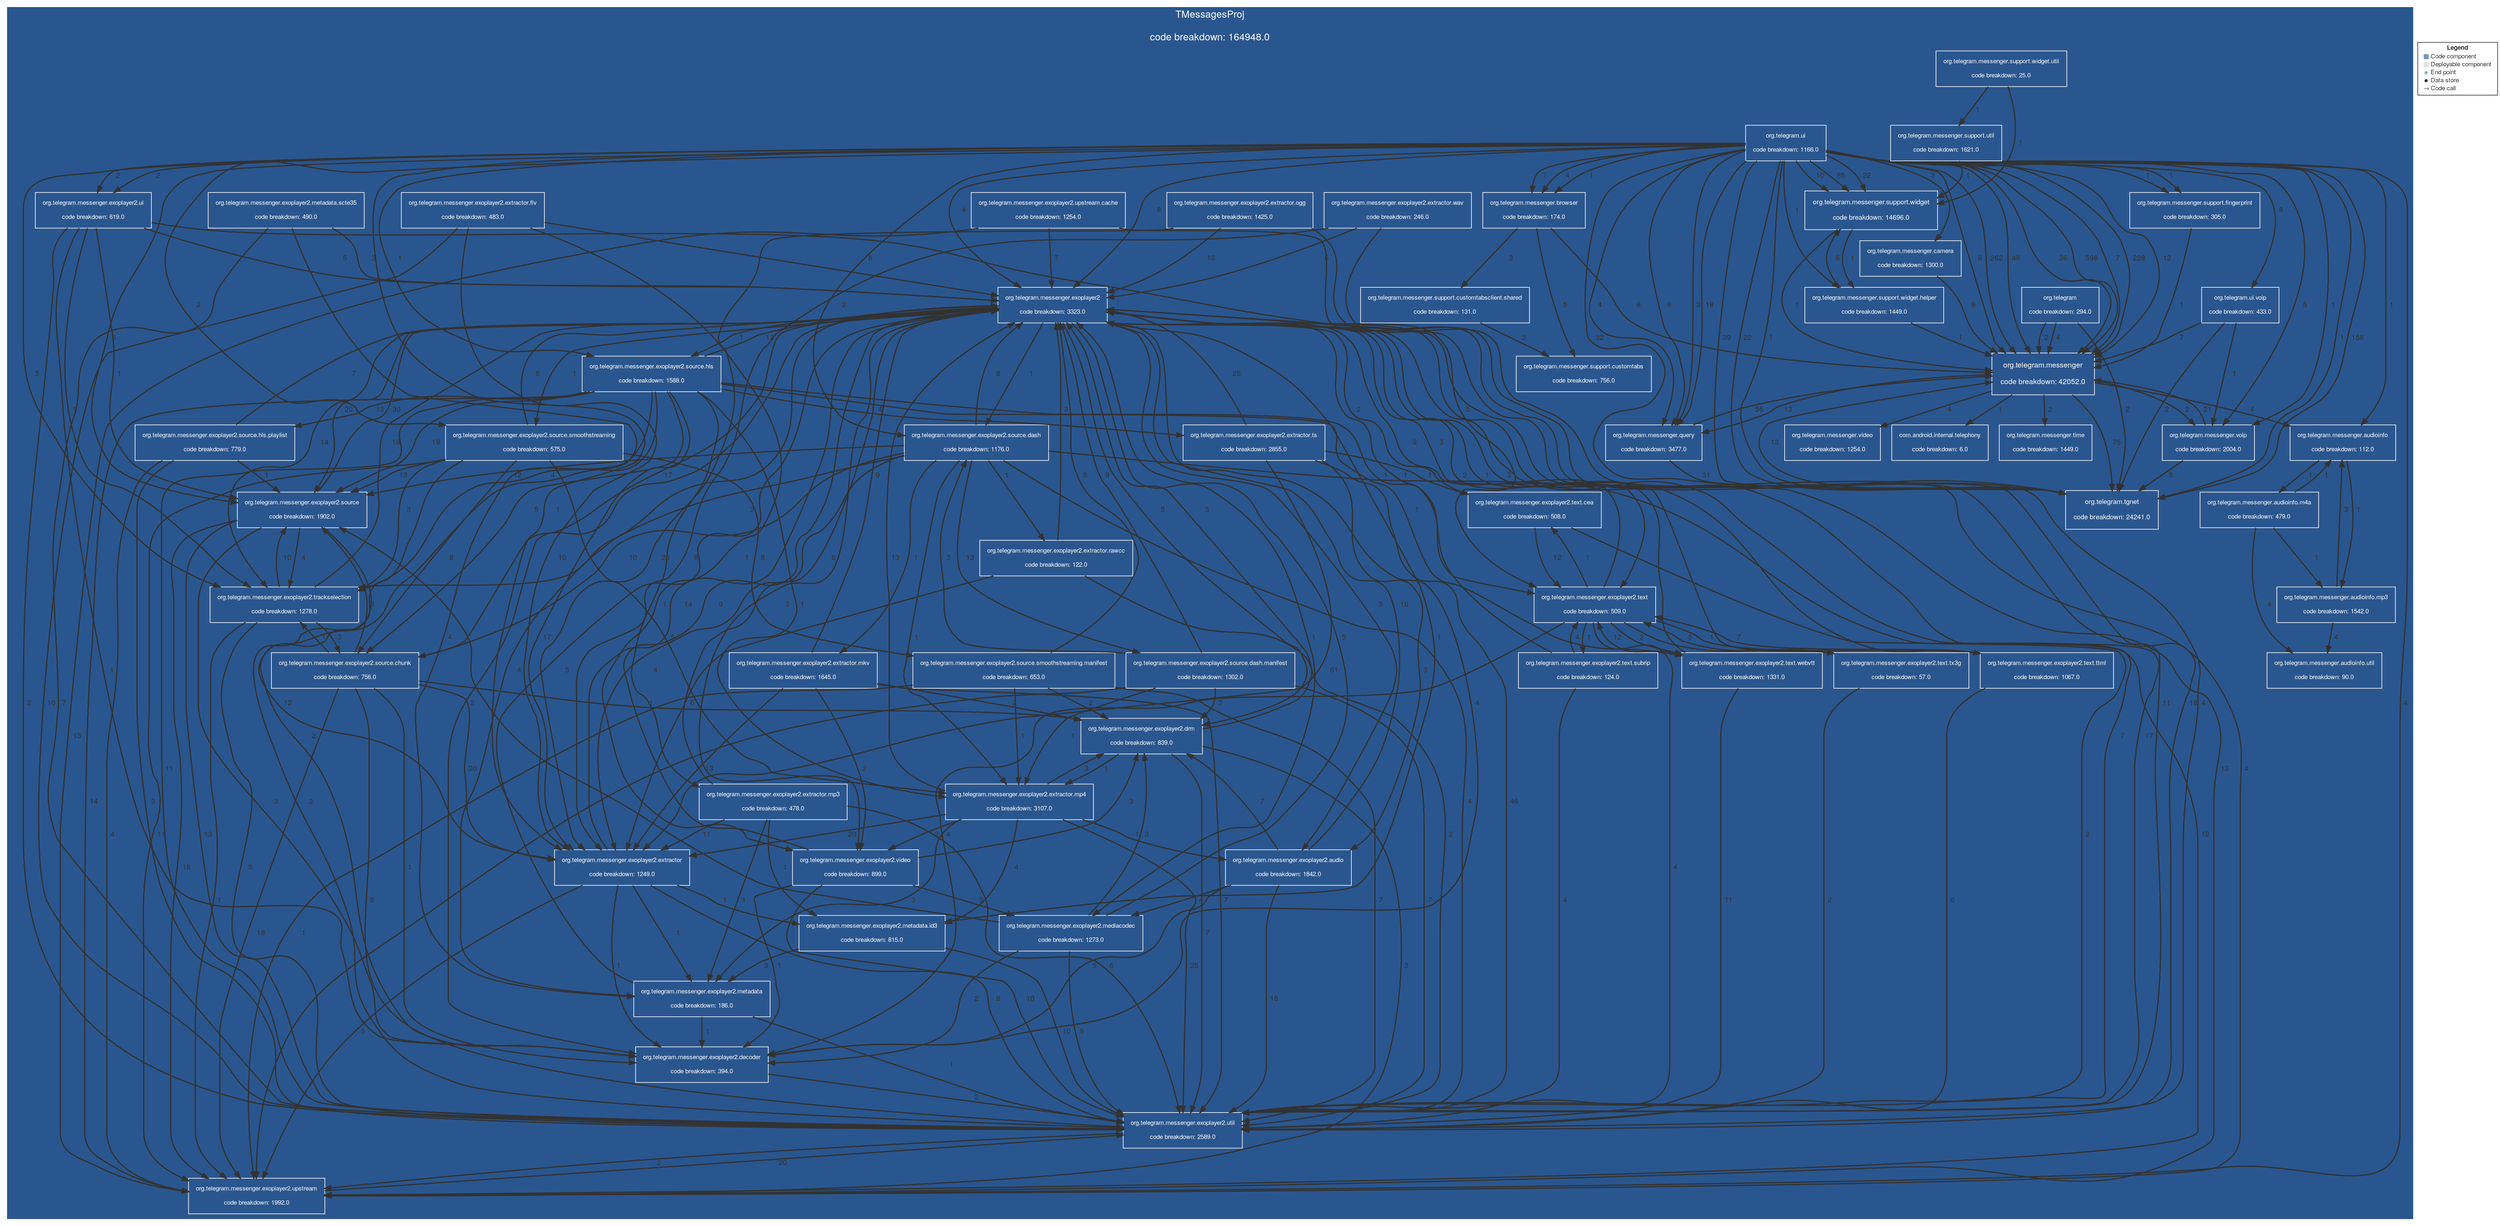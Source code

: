 digraph "Graph" {
compound=true
rankdir=TD
subgraph "cluster-TMessagesProj" {
style="filled"
color="#2A568F"
fontname="Helvetica Neue"
fontsize="16"
fontcolor="#FFFFFF"
label="TMessagesProj

code breakdown: 164948.0"
"org.telegram.ui@TMessagesProj" [ shape="box" style="filled" fillcolor="#2A568F" penwidth="1" color="#FFFFFF" fontname="Helvetica Neue" fontcolor="#FFFFFF" fontsize="10" margin="0.16" label="org.telegram.ui

code breakdown: 1166.0" ]
"org.telegram.messenger.exoplayer2.metadata.scte35@TMessagesProj" [ shape="box" style="filled" fillcolor="#2A568F" penwidth="1" color="#FFFFFF" fontname="Helvetica Neue" fontcolor="#FFFFFF" fontsize="10" margin="0.16" label="org.telegram.messenger.exoplayer2.metadata.scte35

code breakdown: 490.0" ]
"org.telegram.messenger.time@TMessagesProj" [ shape="box" style="filled" fillcolor="#2A568F" penwidth="1" color="#FFFFFF" fontname="Helvetica Neue" fontcolor="#FFFFFF" fontsize="10" margin="0.16" label="org.telegram.messenger.time

code breakdown: 1449.0" ]
"org.telegram.messenger.audioinfo@TMessagesProj" [ shape="box" style="filled" fillcolor="#2A568F" penwidth="1" color="#FFFFFF" fontname="Helvetica Neue" fontcolor="#FFFFFF" fontsize="10" margin="0.16" label="org.telegram.messenger.audioinfo

code breakdown: 112.0" ]
"org.telegram.messenger.exoplayer2.source.hls.playlist@TMessagesProj" [ shape="box" style="filled" fillcolor="#2A568F" penwidth="1" color="#FFFFFF" fontname="Helvetica Neue" fontcolor="#FFFFFF" fontsize="10" margin="0.16" label="org.telegram.messenger.exoplayer2.source.hls.playlist

code breakdown: 779.0" ]
"org.telegram.messenger.camera@TMessagesProj" [ shape="box" style="filled" fillcolor="#2A568F" penwidth="1" color="#FFFFFF" fontname="Helvetica Neue" fontcolor="#FFFFFF" fontsize="10" margin="0.16" label="org.telegram.messenger.camera

code breakdown: 1300.0" ]
"org.telegram.messenger.exoplayer2@TMessagesProj" [ shape="box" style="filled" fillcolor="#2A568F" penwidth="1" color="#FFFFFF" fontname="Helvetica Neue" fontcolor="#FFFFFF" fontsize="10" margin="0.16" label="org.telegram.messenger.exoplayer2

code breakdown: 3323.0" ]
"org.telegram.messenger.exoplayer2.extractor.wav@TMessagesProj" [ shape="box" style="filled" fillcolor="#2A568F" penwidth="1" color="#FFFFFF" fontname="Helvetica Neue" fontcolor="#FFFFFF" fontsize="10" margin="0.16" label="org.telegram.messenger.exoplayer2.extractor.wav

code breakdown: 246.0" ]
"org.telegram.messenger.exoplayer2.metadata@TMessagesProj" [ shape="box" style="filled" fillcolor="#2A568F" penwidth="1" color="#FFFFFF" fontname="Helvetica Neue" fontcolor="#FFFFFF" fontsize="10" margin="0.16" label="org.telegram.messenger.exoplayer2.metadata

code breakdown: 186.0" ]
"org.telegram.messenger.exoplayer2.extractor.mkv@TMessagesProj" [ shape="box" style="filled" fillcolor="#2A568F" penwidth="1" color="#FFFFFF" fontname="Helvetica Neue" fontcolor="#FFFFFF" fontsize="10" margin="0.16" label="org.telegram.messenger.exoplayer2.extractor.mkv

code breakdown: 1645.0" ]
"org.telegram.messenger.exoplayer2.source.hls@TMessagesProj" [ shape="box" style="filled" fillcolor="#2A568F" penwidth="1" color="#FFFFFF" fontname="Helvetica Neue" fontcolor="#FFFFFF" fontsize="10" margin="0.16" label="org.telegram.messenger.exoplayer2.source.hls

code breakdown: 1588.0" ]
"org.telegram.messenger.exoplayer2.extractor.mp4@TMessagesProj" [ shape="box" style="filled" fillcolor="#2A568F" penwidth="1" color="#FFFFFF" fontname="Helvetica Neue" fontcolor="#FFFFFF" fontsize="10" margin="0.16" label="org.telegram.messenger.exoplayer2.extractor.mp4

code breakdown: 3107.0" ]
"org.telegram.messenger.support.fingerprint@TMessagesProj" [ shape="box" style="filled" fillcolor="#2A568F" penwidth="1" color="#FFFFFF" fontname="Helvetica Neue" fontcolor="#FFFFFF" fontsize="10" margin="0.16" label="org.telegram.messenger.support.fingerprint

code breakdown: 305.0" ]
"org.telegram.messenger.exoplayer2.text.ttml@TMessagesProj" [ shape="box" style="filled" fillcolor="#2A568F" penwidth="1" color="#FFFFFF" fontname="Helvetica Neue" fontcolor="#FFFFFF" fontsize="10" margin="0.16" label="org.telegram.messenger.exoplayer2.text.ttml

code breakdown: 1067.0" ]
"org.telegram.messenger.exoplayer2.extractor.ts@TMessagesProj" [ shape="box" style="filled" fillcolor="#2A568F" penwidth="1" color="#FFFFFF" fontname="Helvetica Neue" fontcolor="#FFFFFF" fontsize="10" margin="0.16" label="org.telegram.messenger.exoplayer2.extractor.ts

code breakdown: 2855.0" ]
"org.telegram.messenger.exoplayer2.source.smoothstreaming.manifest@TMessagesProj" [ shape="box" style="filled" fillcolor="#2A568F" penwidth="1" color="#FFFFFF" fontname="Helvetica Neue" fontcolor="#FFFFFF" fontsize="10" margin="0.16" label="org.telegram.messenger.exoplayer2.source.smoothstreaming.manifest

code breakdown: 653.0" ]
"org.telegram.messenger.support.widget@TMessagesProj" [ shape="box" style="filled" fillcolor="#2A568F" penwidth="1" color="#FFFFFF" fontname="Helvetica Neue" fontcolor="#FFFFFF" fontsize="11" margin="0.176" label="org.telegram.messenger.support.widget

code breakdown: 14696.0" ]
"org.telegram.ui.voip@TMessagesProj" [ shape="box" style="filled" fillcolor="#2A568F" penwidth="1" color="#FFFFFF" fontname="Helvetica Neue" fontcolor="#FFFFFF" fontsize="10" margin="0.16" label="org.telegram.ui.voip

code breakdown: 433.0" ]
"org.telegram.messenger.exoplayer2.text.cea@TMessagesProj" [ shape="box" style="filled" fillcolor="#2A568F" penwidth="1" color="#FFFFFF" fontname="Helvetica Neue" fontcolor="#FFFFFF" fontsize="10" margin="0.16" label="org.telegram.messenger.exoplayer2.text.cea

code breakdown: 508.0" ]
"org.telegram.messenger.support.widget.util@TMessagesProj" [ shape="box" style="filled" fillcolor="#2A568F" penwidth="1" color="#FFFFFF" fontname="Helvetica Neue" fontcolor="#FFFFFF" fontsize="10" margin="0.16" label="org.telegram.messenger.support.widget.util

code breakdown: 25.0" ]
"org.telegram.messenger.browser@TMessagesProj" [ shape="box" style="filled" fillcolor="#2A568F" penwidth="1" color="#FFFFFF" fontname="Helvetica Neue" fontcolor="#FFFFFF" fontsize="10" margin="0.16" label="org.telegram.messenger.browser

code breakdown: 174.0" ]
"org.telegram.messenger.exoplayer2.source.chunk@TMessagesProj" [ shape="box" style="filled" fillcolor="#2A568F" penwidth="1" color="#FFFFFF" fontname="Helvetica Neue" fontcolor="#FFFFFF" fontsize="10" margin="0.16" label="org.telegram.messenger.exoplayer2.source.chunk

code breakdown: 756.0" ]
"org.telegram.messenger.exoplayer2.text@TMessagesProj" [ shape="box" style="filled" fillcolor="#2A568F" penwidth="1" color="#FFFFFF" fontname="Helvetica Neue" fontcolor="#FFFFFF" fontsize="10" margin="0.16" label="org.telegram.messenger.exoplayer2.text

code breakdown: 509.0" ]
"org.telegram.messenger.exoplayer2.upstream@TMessagesProj" [ shape="box" style="filled" fillcolor="#2A568F" penwidth="1" color="#FFFFFF" fontname="Helvetica Neue" fontcolor="#FFFFFF" fontsize="10" margin="0.16" label="org.telegram.messenger.exoplayer2.upstream

code breakdown: 1992.0" ]
"org.telegram.messenger.audioinfo.m4a@TMessagesProj" [ shape="box" style="filled" fillcolor="#2A568F" penwidth="1" color="#FFFFFF" fontname="Helvetica Neue" fontcolor="#FFFFFF" fontsize="10" margin="0.16" label="org.telegram.messenger.audioinfo.m4a

code breakdown: 479.0" ]
"org.telegram.messenger.voip@TMessagesProj" [ shape="box" style="filled" fillcolor="#2A568F" penwidth="1" color="#FFFFFF" fontname="Helvetica Neue" fontcolor="#FFFFFF" fontsize="10" margin="0.16" label="org.telegram.messenger.voip

code breakdown: 2004.0" ]
"org.telegram.messenger@TMessagesProj" [ shape="box" style="filled" fillcolor="#2A568F" penwidth="1" color="#FFFFFF" fontname="Helvetica Neue" fontcolor="#FFFFFF" fontsize="12" margin="0.192" label="org.telegram.messenger

code breakdown: 42052.0" ]
"org.telegram.messenger.audioinfo.util@TMessagesProj" [ shape="box" style="filled" fillcolor="#2A568F" penwidth="1" color="#FFFFFF" fontname="Helvetica Neue" fontcolor="#FFFFFF" fontsize="10" margin="0.16" label="org.telegram.messenger.audioinfo.util

code breakdown: 90.0" ]
"org.telegram.tgnet@TMessagesProj" [ shape="box" style="filled" fillcolor="#2A568F" penwidth="1" color="#FFFFFF" fontname="Helvetica Neue" fontcolor="#FFFFFF" fontsize="11" margin="0.176" label="org.telegram.tgnet

code breakdown: 24241.0" ]
"org.telegram.messenger.exoplayer2.text.subrip@TMessagesProj" [ shape="box" style="filled" fillcolor="#2A568F" penwidth="1" color="#FFFFFF" fontname="Helvetica Neue" fontcolor="#FFFFFF" fontsize="10" margin="0.16" label="org.telegram.messenger.exoplayer2.text.subrip

code breakdown: 124.0" ]
"org.telegram.messenger.exoplayer2.extractor.mp3@TMessagesProj" [ shape="box" style="filled" fillcolor="#2A568F" penwidth="1" color="#FFFFFF" fontname="Helvetica Neue" fontcolor="#FFFFFF" fontsize="10" margin="0.16" label="org.telegram.messenger.exoplayer2.extractor.mp3

code breakdown: 478.0" ]
"org.telegram.messenger.exoplayer2.metadata.id3@TMessagesProj" [ shape="box" style="filled" fillcolor="#2A568F" penwidth="1" color="#FFFFFF" fontname="Helvetica Neue" fontcolor="#FFFFFF" fontsize="10" margin="0.16" label="org.telegram.messenger.exoplayer2.metadata.id3

code breakdown: 815.0" ]
"org.telegram.messenger.support.customtabsclient.shared@TMessagesProj" [ shape="box" style="filled" fillcolor="#2A568F" penwidth="1" color="#FFFFFF" fontname="Helvetica Neue" fontcolor="#FFFFFF" fontsize="10" margin="0.16" label="org.telegram.messenger.support.customtabsclient.shared

code breakdown: 131.0" ]
"org.telegram.messenger.exoplayer2.upstream.cache@TMessagesProj" [ shape="box" style="filled" fillcolor="#2A568F" penwidth="1" color="#FFFFFF" fontname="Helvetica Neue" fontcolor="#FFFFFF" fontsize="10" margin="0.16" label="org.telegram.messenger.exoplayer2.upstream.cache

code breakdown: 1254.0" ]
"org.telegram.messenger.exoplayer2.extractor.rawcc@TMessagesProj" [ shape="box" style="filled" fillcolor="#2A568F" penwidth="1" color="#FFFFFF" fontname="Helvetica Neue" fontcolor="#FFFFFF" fontsize="10" margin="0.16" label="org.telegram.messenger.exoplayer2.extractor.rawcc

code breakdown: 122.0" ]
"org.telegram.messenger.exoplayer2.extractor@TMessagesProj" [ shape="box" style="filled" fillcolor="#2A568F" penwidth="1" color="#FFFFFF" fontname="Helvetica Neue" fontcolor="#FFFFFF" fontsize="10" margin="0.16" label="org.telegram.messenger.exoplayer2.extractor

code breakdown: 1249.0" ]
"org.telegram@TMessagesProj" [ shape="box" style="filled" fillcolor="#2A568F" penwidth="1" color="#FFFFFF" fontname="Helvetica Neue" fontcolor="#FFFFFF" fontsize="10" margin="0.16" label="org.telegram

code breakdown: 294.0" ]
"org.telegram.messenger.exoplayer2.extractor.ogg@TMessagesProj" [ shape="box" style="filled" fillcolor="#2A568F" penwidth="1" color="#FFFFFF" fontname="Helvetica Neue" fontcolor="#FFFFFF" fontsize="10" margin="0.16" label="org.telegram.messenger.exoplayer2.extractor.ogg

code breakdown: 1425.0" ]
"org.telegram.messenger.exoplayer2.util@TMessagesProj" [ shape="box" style="filled" fillcolor="#2A568F" penwidth="1" color="#FFFFFF" fontname="Helvetica Neue" fontcolor="#FFFFFF" fontsize="10" margin="0.16" label="org.telegram.messenger.exoplayer2.util

code breakdown: 2589.0" ]
"org.telegram.messenger.video@TMessagesProj" [ shape="box" style="filled" fillcolor="#2A568F" penwidth="1" color="#FFFFFF" fontname="Helvetica Neue" fontcolor="#FFFFFF" fontsize="10" margin="0.16" label="org.telegram.messenger.video

code breakdown: 1254.0" ]
"com.android.internal.telephony@TMessagesProj" [ shape="box" style="filled" fillcolor="#2A568F" penwidth="1" color="#FFFFFF" fontname="Helvetica Neue" fontcolor="#FFFFFF" fontsize="10" margin="0.16" label="com.android.internal.telephony

code breakdown: 6.0" ]
"org.telegram.messenger.exoplayer2.text.webvtt@TMessagesProj" [ shape="box" style="filled" fillcolor="#2A568F" penwidth="1" color="#FFFFFF" fontname="Helvetica Neue" fontcolor="#FFFFFF" fontsize="10" margin="0.16" label="org.telegram.messenger.exoplayer2.text.webvtt

code breakdown: 1331.0" ]
"org.telegram.messenger.support.widget.helper@TMessagesProj" [ shape="box" style="filled" fillcolor="#2A568F" penwidth="1" color="#FFFFFF" fontname="Helvetica Neue" fontcolor="#FFFFFF" fontsize="10" margin="0.16" label="org.telegram.messenger.support.widget.helper

code breakdown: 1449.0" ]
"org.telegram.messenger.exoplayer2.text.tx3g@TMessagesProj" [ shape="box" style="filled" fillcolor="#2A568F" penwidth="1" color="#FFFFFF" fontname="Helvetica Neue" fontcolor="#FFFFFF" fontsize="10" margin="0.16" label="org.telegram.messenger.exoplayer2.text.tx3g

code breakdown: 57.0" ]
"org.telegram.messenger.support.customtabs@TMessagesProj" [ shape="box" style="filled" fillcolor="#2A568F" penwidth="1" color="#FFFFFF" fontname="Helvetica Neue" fontcolor="#FFFFFF" fontsize="10" margin="0.16" label="org.telegram.messenger.support.customtabs

code breakdown: 756.0" ]
"org.telegram.messenger.query@TMessagesProj" [ shape="box" style="filled" fillcolor="#2A568F" penwidth="1" color="#FFFFFF" fontname="Helvetica Neue" fontcolor="#FFFFFF" fontsize="10" margin="0.16" label="org.telegram.messenger.query

code breakdown: 3477.0" ]
"org.telegram.messenger.exoplayer2.decoder@TMessagesProj" [ shape="box" style="filled" fillcolor="#2A568F" penwidth="1" color="#FFFFFF" fontname="Helvetica Neue" fontcolor="#FFFFFF" fontsize="10" margin="0.16" label="org.telegram.messenger.exoplayer2.decoder

code breakdown: 394.0" ]
"org.telegram.messenger.exoplayer2.extractor.flv@TMessagesProj" [ shape="box" style="filled" fillcolor="#2A568F" penwidth="1" color="#FFFFFF" fontname="Helvetica Neue" fontcolor="#FFFFFF" fontsize="10" margin="0.16" label="org.telegram.messenger.exoplayer2.extractor.flv

code breakdown: 483.0" ]
"org.telegram.messenger.exoplayer2.ui@TMessagesProj" [ shape="box" style="filled" fillcolor="#2A568F" penwidth="1" color="#FFFFFF" fontname="Helvetica Neue" fontcolor="#FFFFFF" fontsize="10" margin="0.16" label="org.telegram.messenger.exoplayer2.ui

code breakdown: 619.0" ]
"org.telegram.messenger.exoplayer2.drm@TMessagesProj" [ shape="box" style="filled" fillcolor="#2A568F" penwidth="1" color="#FFFFFF" fontname="Helvetica Neue" fontcolor="#FFFFFF" fontsize="10" margin="0.16" label="org.telegram.messenger.exoplayer2.drm

code breakdown: 839.0" ]
"org.telegram.messenger.exoplayer2.source.dash.manifest@TMessagesProj" [ shape="box" style="filled" fillcolor="#2A568F" penwidth="1" color="#FFFFFF" fontname="Helvetica Neue" fontcolor="#FFFFFF" fontsize="10" margin="0.16" label="org.telegram.messenger.exoplayer2.source.dash.manifest

code breakdown: 1302.0" ]
"org.telegram.messenger.exoplayer2.video@TMessagesProj" [ shape="box" style="filled" fillcolor="#2A568F" penwidth="1" color="#FFFFFF" fontname="Helvetica Neue" fontcolor="#FFFFFF" fontsize="10" margin="0.16" label="org.telegram.messenger.exoplayer2.video

code breakdown: 899.0" ]
"org.telegram.messenger.exoplayer2.audio@TMessagesProj" [ shape="box" style="filled" fillcolor="#2A568F" penwidth="1" color="#FFFFFF" fontname="Helvetica Neue" fontcolor="#FFFFFF" fontsize="10" margin="0.16" label="org.telegram.messenger.exoplayer2.audio

code breakdown: 1842.0" ]
"org.telegram.messenger.exoplayer2.trackselection@TMessagesProj" [ shape="box" style="filled" fillcolor="#2A568F" penwidth="1" color="#FFFFFF" fontname="Helvetica Neue" fontcolor="#FFFFFF" fontsize="10" margin="0.16" label="org.telegram.messenger.exoplayer2.trackselection

code breakdown: 1278.0" ]
"org.telegram.messenger.exoplayer2.mediacodec@TMessagesProj" [ shape="box" style="filled" fillcolor="#2A568F" penwidth="1" color="#FFFFFF" fontname="Helvetica Neue" fontcolor="#FFFFFF" fontsize="10" margin="0.16" label="org.telegram.messenger.exoplayer2.mediacodec

code breakdown: 1273.0" ]
"org.telegram.messenger.exoplayer2.source@TMessagesProj" [ shape="box" style="filled" fillcolor="#2A568F" penwidth="1" color="#FFFFFF" fontname="Helvetica Neue" fontcolor="#FFFFFF" fontsize="10" margin="0.16" label="org.telegram.messenger.exoplayer2.source

code breakdown: 1902.0" ]
"org.telegram.messenger.exoplayer2.source.smoothstreaming@TMessagesProj" [ shape="box" style="filled" fillcolor="#2A568F" penwidth="1" color="#FFFFFF" fontname="Helvetica Neue" fontcolor="#FFFFFF" fontsize="10" margin="0.16" label="org.telegram.messenger.exoplayer2.source.smoothstreaming

code breakdown: 575.0" ]
"org.telegram.messenger.exoplayer2.source.dash@TMessagesProj" [ shape="box" style="filled" fillcolor="#2A568F" penwidth="1" color="#FFFFFF" fontname="Helvetica Neue" fontcolor="#FFFFFF" fontsize="10" margin="0.16" label="org.telegram.messenger.exoplayer2.source.dash

code breakdown: 1176.0" ]
"org.telegram.messenger.audioinfo.mp3@TMessagesProj" [ shape="box" style="filled" fillcolor="#2A568F" penwidth="1" color="#FFFFFF" fontname="Helvetica Neue" fontcolor="#FFFFFF" fontsize="10" margin="0.16" label="org.telegram.messenger.audioinfo.mp3

code breakdown: 1542.0" ]
"org.telegram.messenger.support.util@TMessagesProj" [ shape="box" style="filled" fillcolor="#2A568F" penwidth="1" color="#FFFFFF" fontname="Helvetica Neue" fontcolor="#FFFFFF" fontsize="10" margin="0.16" label="org.telegram.messenger.support.util

code breakdown: 1621.0" ]
}
"org.telegram.ui@TMessagesProj" -> "org.telegram.messenger@TMessagesProj" [ penwidth="2" color="#323232" fontcolor="#323232" fontname="Helvetica Neue" fontsize="12" label="  6" ]
"org.telegram.ui@TMessagesProj" -> "org.telegram.tgnet@TMessagesProj" [ penwidth="2" color="#323232" fontcolor="#323232" fontname="Helvetica Neue" fontsize="12" label="  1" ]
"org.telegram.messenger.exoplayer2.metadata.scte35@TMessagesProj" -> "org.telegram.messenger.exoplayer2@TMessagesProj" [ penwidth="2" color="#323232" fontcolor="#323232" fontname="Helvetica Neue" fontsize="12" label="  3" ]
"org.telegram.messenger.exoplayer2.metadata.scte35@TMessagesProj" -> "org.telegram.messenger.exoplayer2.metadata@TMessagesProj" [ penwidth="2" color="#323232" fontcolor="#323232" fontname="Helvetica Neue" fontsize="12" label="  4" ]
"org.telegram.messenger.exoplayer2.metadata.scte35@TMessagesProj" -> "org.telegram.messenger.exoplayer2.util@TMessagesProj" [ penwidth="2" color="#323232" fontcolor="#323232" fontname="Helvetica Neue" fontsize="12" label="  7" ]
"org.telegram.ui@TMessagesProj" -> "org.telegram.messenger.camera@TMessagesProj" [ penwidth="2" color="#323232" fontcolor="#323232" fontname="Helvetica Neue" fontsize="12" label="  3" ]
"org.telegram.ui@TMessagesProj" -> "org.telegram.messenger.exoplayer2@TMessagesProj" [ penwidth="2" color="#323232" fontcolor="#323232" fontname="Helvetica Neue" fontsize="12" label="  8" ]
"org.telegram.ui@TMessagesProj" -> "org.telegram.messenger.exoplayer2.source.hls@TMessagesProj" [ penwidth="2" color="#323232" fontcolor="#323232" fontname="Helvetica Neue" fontsize="12" label="  1" ]
"org.telegram.ui@TMessagesProj" -> "org.telegram.messenger.support.fingerprint@TMessagesProj" [ penwidth="2" color="#323232" fontcolor="#323232" fontname="Helvetica Neue" fontsize="12" label="  1" ]
"org.telegram.ui@TMessagesProj" -> "org.telegram.messenger.support.widget@TMessagesProj" [ penwidth="2" color="#323232" fontcolor="#323232" fontname="Helvetica Neue" fontsize="12" label="  22" ]
"org.telegram.ui@TMessagesProj" -> "org.telegram.messenger.browser@TMessagesProj" [ penwidth="2" color="#323232" fontcolor="#323232" fontname="Helvetica Neue" fontsize="12" label="  1" ]
"org.telegram.ui@TMessagesProj" -> "org.telegram.messenger.exoplayer2.upstream@TMessagesProj" [ penwidth="2" color="#323232" fontcolor="#323232" fontname="Helvetica Neue" fontsize="12" label="  4" ]
"org.telegram.ui@TMessagesProj" -> "org.telegram.messenger.voip@TMessagesProj" [ penwidth="2" color="#323232" fontcolor="#323232" fontname="Helvetica Neue" fontsize="12" label="  1" ]
"org.telegram.ui@TMessagesProj" -> "org.telegram.messenger@TMessagesProj" [ penwidth="2" color="#323232" fontcolor="#323232" fontname="Helvetica Neue" fontsize="12" label="  262" ]
"org.telegram.ui@TMessagesProj" -> "org.telegram.tgnet@TMessagesProj" [ penwidth="2" color="#323232" fontcolor="#323232" fontname="Helvetica Neue" fontsize="12" label="  39" ]
"org.telegram.ui@TMessagesProj" -> "org.telegram.messenger.exoplayer2.extractor@TMessagesProj" [ penwidth="2" color="#323232" fontcolor="#323232" fontname="Helvetica Neue" fontsize="12" label="  1" ]
"org.telegram.ui@TMessagesProj" -> "org.telegram.messenger.query@TMessagesProj" [ penwidth="2" color="#323232" fontcolor="#323232" fontname="Helvetica Neue" fontsize="12" label="  9" ]
"org.telegram.ui@TMessagesProj" -> "org.telegram.messenger.exoplayer2.ui@TMessagesProj" [ penwidth="2" color="#323232" fontcolor="#323232" fontname="Helvetica Neue" fontsize="12" label="  2" ]
"org.telegram.ui@TMessagesProj" -> "org.telegram.messenger.exoplayer2.trackselection@TMessagesProj" [ penwidth="2" color="#323232" fontcolor="#323232" fontname="Helvetica Neue" fontsize="12" label="  5" ]
"org.telegram.ui@TMessagesProj" -> "org.telegram.messenger.exoplayer2.source@TMessagesProj" [ penwidth="2" color="#323232" fontcolor="#323232" fontname="Helvetica Neue" fontsize="12" label="  5" ]
"org.telegram.ui@TMessagesProj" -> "org.telegram.messenger.exoplayer2.source.smoothstreaming@TMessagesProj" [ penwidth="2" color="#323232" fontcolor="#323232" fontname="Helvetica Neue" fontsize="12" label="  2" ]
"org.telegram.ui@TMessagesProj" -> "org.telegram.messenger.exoplayer2.source.dash@TMessagesProj" [ penwidth="2" color="#323232" fontcolor="#323232" fontname="Helvetica Neue" fontsize="12" label="  2" ]
"org.telegram.messenger.audioinfo@TMessagesProj" -> "org.telegram.messenger.audioinfo.m4a@TMessagesProj" [ penwidth="2" color="#323232" fontcolor="#323232" fontname="Helvetica Neue" fontsize="12" label="  1" ]
"org.telegram.messenger.audioinfo@TMessagesProj" -> "org.telegram.messenger.audioinfo.mp3@TMessagesProj" [ penwidth="2" color="#323232" fontcolor="#323232" fontname="Helvetica Neue" fontsize="12" label="  1" ]
"org.telegram.messenger.exoplayer2.source.hls.playlist@TMessagesProj" -> "org.telegram.messenger.exoplayer2@TMessagesProj" [ penwidth="2" color="#323232" fontcolor="#323232" fontname="Helvetica Neue" fontsize="12" label="  7" ]
"org.telegram.messenger.exoplayer2.source.hls.playlist@TMessagesProj" -> "org.telegram.messenger.exoplayer2.upstream@TMessagesProj" [ penwidth="2" color="#323232" fontcolor="#323232" fontname="Helvetica Neue" fontsize="12" label="  4" ]
"org.telegram.messenger.exoplayer2.source.hls.playlist@TMessagesProj" -> "org.telegram.messenger.exoplayer2.util@TMessagesProj" [ penwidth="2" color="#323232" fontcolor="#323232" fontname="Helvetica Neue" fontsize="12" label="  3" ]
"org.telegram.messenger.exoplayer2.source.hls.playlist@TMessagesProj" -> "org.telegram.messenger.exoplayer2.source@TMessagesProj" [ penwidth="2" color="#323232" fontcolor="#323232" fontname="Helvetica Neue" fontsize="12" label="  1" ]
"org.telegram.messenger.camera@TMessagesProj" -> "org.telegram.messenger@TMessagesProj" [ penwidth="2" color="#323232" fontcolor="#323232" fontname="Helvetica Neue" fontsize="12" label="  9" ]
"org.telegram.messenger.exoplayer2@TMessagesProj" -> "org.telegram.messenger.exoplayer2.metadata@TMessagesProj" [ penwidth="2" color="#323232" fontcolor="#323232" fontname="Helvetica Neue" fontsize="12" label="  4" ]
"org.telegram.messenger.exoplayer2@TMessagesProj" -> "org.telegram.messenger.exoplayer2.source.hls@TMessagesProj" [ penwidth="2" color="#323232" fontcolor="#323232" fontname="Helvetica Neue" fontsize="12" label="  1" ]
"org.telegram.messenger.exoplayer2@TMessagesProj" -> "org.telegram.messenger.exoplayer2.text@TMessagesProj" [ penwidth="2" color="#323232" fontcolor="#323232" fontname="Helvetica Neue" fontsize="12" label="  3" ]
"org.telegram.messenger.exoplayer2@TMessagesProj" -> "org.telegram.messenger.exoplayer2.upstream@TMessagesProj" [ penwidth="2" color="#323232" fontcolor="#323232" fontname="Helvetica Neue" fontsize="12" label="  4" ]
"org.telegram.messenger.exoplayer2@TMessagesProj" -> "org.telegram.messenger.exoplayer2.metadata.id3@TMessagesProj" [ penwidth="2" color="#323232" fontcolor="#323232" fontname="Helvetica Neue" fontsize="12" label="  1" ]
"org.telegram.messenger.exoplayer2@TMessagesProj" -> "org.telegram.messenger.exoplayer2.util@TMessagesProj" [ penwidth="2" color="#323232" fontcolor="#323232" fontname="Helvetica Neue" fontsize="12" label="  17" ]
"org.telegram.messenger.exoplayer2@TMessagesProj" -> "org.telegram.messenger.exoplayer2.decoder@TMessagesProj" [ penwidth="2" color="#323232" fontcolor="#323232" fontname="Helvetica Neue" fontsize="12" label="  2" ]
"org.telegram.messenger.exoplayer2@TMessagesProj" -> "org.telegram.messenger.exoplayer2.drm@TMessagesProj" [ penwidth="2" color="#323232" fontcolor="#323232" fontname="Helvetica Neue" fontsize="12" label="  5" ]
"org.telegram.messenger.exoplayer2@TMessagesProj" -> "org.telegram.messenger.exoplayer2.video@TMessagesProj" [ penwidth="2" color="#323232" fontcolor="#323232" fontname="Helvetica Neue" fontsize="12" label="  3" ]
"org.telegram.messenger.exoplayer2@TMessagesProj" -> "org.telegram.messenger.exoplayer2.audio@TMessagesProj" [ penwidth="2" color="#323232" fontcolor="#323232" fontname="Helvetica Neue" fontsize="12" label="  5" ]
"org.telegram.messenger.exoplayer2@TMessagesProj" -> "org.telegram.messenger.exoplayer2.trackselection@TMessagesProj" [ penwidth="2" color="#323232" fontcolor="#323232" fontname="Helvetica Neue" fontsize="12" label="  14" ]
"org.telegram.messenger.exoplayer2@TMessagesProj" -> "org.telegram.messenger.exoplayer2.mediacodec@TMessagesProj" [ penwidth="2" color="#323232" fontcolor="#323232" fontname="Helvetica Neue" fontsize="12" label="  1" ]
"org.telegram.messenger.exoplayer2@TMessagesProj" -> "org.telegram.messenger.exoplayer2.source@TMessagesProj" [ penwidth="2" color="#323232" fontcolor="#323232" fontname="Helvetica Neue" fontsize="12" label="  20" ]
"org.telegram.messenger.exoplayer2@TMessagesProj" -> "org.telegram.messenger.exoplayer2.source.smoothstreaming@TMessagesProj" [ penwidth="2" color="#323232" fontcolor="#323232" fontname="Helvetica Neue" fontsize="12" label="  1" ]
"org.telegram.messenger.exoplayer2@TMessagesProj" -> "org.telegram.messenger.exoplayer2.source.dash@TMessagesProj" [ penwidth="2" color="#323232" fontcolor="#323232" fontname="Helvetica Neue" fontsize="12" label="  1" ]
"org.telegram.messenger.exoplayer2.extractor.wav@TMessagesProj" -> "org.telegram.messenger.exoplayer2@TMessagesProj" [ penwidth="2" color="#323232" fontcolor="#323232" fontname="Helvetica Neue" fontsize="12" label="  6" ]
"org.telegram.messenger.exoplayer2.extractor.wav@TMessagesProj" -> "org.telegram.messenger.exoplayer2.extractor@TMessagesProj" [ penwidth="2" color="#323232" fontcolor="#323232" fontname="Helvetica Neue" fontsize="12" label="  8" ]
"org.telegram.messenger.exoplayer2.extractor.wav@TMessagesProj" -> "org.telegram.messenger.exoplayer2.util@TMessagesProj" [ penwidth="2" color="#323232" fontcolor="#323232" fontname="Helvetica Neue" fontsize="12" label="  4" ]
"org.telegram.messenger.exoplayer2.metadata@TMessagesProj" -> "org.telegram.messenger.exoplayer2@TMessagesProj" [ penwidth="2" color="#323232" fontcolor="#323232" fontname="Helvetica Neue" fontsize="12" label="  5" ]
"org.telegram.messenger.exoplayer2.metadata@TMessagesProj" -> "org.telegram.messenger.exoplayer2.util@TMessagesProj" [ penwidth="2" color="#323232" fontcolor="#323232" fontname="Helvetica Neue" fontsize="12" label="  1" ]
"org.telegram.messenger.exoplayer2.metadata@TMessagesProj" -> "org.telegram.messenger.exoplayer2.decoder@TMessagesProj" [ penwidth="2" color="#323232" fontcolor="#323232" fontname="Helvetica Neue" fontsize="12" label="  1" ]
"org.telegram.messenger.exoplayer2.extractor.mkv@TMessagesProj" -> "org.telegram.messenger.exoplayer2@TMessagesProj" [ penwidth="2" color="#323232" fontcolor="#323232" fontname="Helvetica Neue" fontsize="12" label="  9" ]
"org.telegram.messenger.exoplayer2.extractor.mkv@TMessagesProj" -> "org.telegram.messenger.exoplayer2.extractor@TMessagesProj" [ penwidth="2" color="#323232" fontcolor="#323232" fontname="Helvetica Neue" fontsize="12" label="  13" ]
"org.telegram.messenger.exoplayer2.extractor.mkv@TMessagesProj" -> "org.telegram.messenger.exoplayer2.util@TMessagesProj" [ penwidth="2" color="#323232" fontcolor="#323232" fontname="Helvetica Neue" fontsize="12" label="  7" ]
"org.telegram.messenger.exoplayer2.extractor.mkv@TMessagesProj" -> "org.telegram.messenger.exoplayer2.drm@TMessagesProj" [ penwidth="2" color="#323232" fontcolor="#323232" fontname="Helvetica Neue" fontsize="12" label="  2" ]
"org.telegram.messenger.exoplayer2.extractor.mkv@TMessagesProj" -> "org.telegram.messenger.exoplayer2.video@TMessagesProj" [ penwidth="2" color="#323232" fontcolor="#323232" fontname="Helvetica Neue" fontsize="12" label="  2" ]
"org.telegram.messenger.exoplayer2.source.hls@TMessagesProj" -> "org.telegram.messenger.exoplayer2.source.hls.playlist@TMessagesProj" [ penwidth="2" color="#323232" fontcolor="#323232" fontname="Helvetica Neue" fontsize="12" label="  13" ]
"org.telegram.messenger.exoplayer2.source.hls@TMessagesProj" -> "org.telegram.messenger.exoplayer2@TMessagesProj" [ penwidth="2" color="#323232" fontcolor="#323232" fontname="Helvetica Neue" fontsize="12" label="  13" ]
"org.telegram.messenger.exoplayer2.source.hls@TMessagesProj" -> "org.telegram.messenger.exoplayer2.extractor.mp4@TMessagesProj" [ penwidth="2" color="#323232" fontcolor="#323232" fontname="Helvetica Neue" fontsize="12" label="  1" ]
"org.telegram.messenger.exoplayer2.source.hls@TMessagesProj" -> "org.telegram.messenger.exoplayer2.extractor.ts@TMessagesProj" [ penwidth="2" color="#323232" fontcolor="#323232" fontname="Helvetica Neue" fontsize="12" label="  4" ]
"org.telegram.messenger.exoplayer2.source.hls@TMessagesProj" -> "org.telegram.messenger.exoplayer2.source.chunk@TMessagesProj" [ penwidth="2" color="#323232" fontcolor="#323232" fontname="Helvetica Neue" fontsize="12" label="  5" ]
"org.telegram.messenger.exoplayer2.source.hls@TMessagesProj" -> "org.telegram.messenger.exoplayer2.text@TMessagesProj" [ penwidth="2" color="#323232" fontcolor="#323232" fontname="Helvetica Neue" fontsize="12" label="  1" ]
"org.telegram.messenger.exoplayer2.source.hls@TMessagesProj" -> "org.telegram.messenger.exoplayer2.upstream@TMessagesProj" [ penwidth="2" color="#323232" fontcolor="#323232" fontname="Helvetica Neue" fontsize="12" label="  14" ]
"org.telegram.messenger.exoplayer2.source.hls@TMessagesProj" -> "org.telegram.messenger.exoplayer2.extractor.mp3@TMessagesProj" [ penwidth="2" color="#323232" fontcolor="#323232" fontname="Helvetica Neue" fontsize="12" label="  1" ]
"org.telegram.messenger.exoplayer2.source.hls@TMessagesProj" -> "org.telegram.messenger.exoplayer2.extractor@TMessagesProj" [ penwidth="2" color="#323232" fontcolor="#323232" fontname="Helvetica Neue" fontsize="12" label="  17" ]
"org.telegram.messenger.exoplayer2.source.hls@TMessagesProj" -> "org.telegram.messenger.exoplayer2.util@TMessagesProj" [ penwidth="2" color="#323232" fontcolor="#323232" fontname="Helvetica Neue" fontsize="12" label="  11" ]
"org.telegram.messenger.exoplayer2.source.hls@TMessagesProj" -> "org.telegram.messenger.exoplayer2.text.webvtt@TMessagesProj" [ penwidth="2" color="#323232" fontcolor="#323232" fontname="Helvetica Neue" fontsize="12" label="  1" ]
"org.telegram.messenger.exoplayer2.source.hls@TMessagesProj" -> "org.telegram.messenger.exoplayer2.decoder@TMessagesProj" [ penwidth="2" color="#323232" fontcolor="#323232" fontname="Helvetica Neue" fontsize="12" label="  2" ]
"org.telegram.messenger.exoplayer2.source.hls@TMessagesProj" -> "org.telegram.messenger.exoplayer2.trackselection@TMessagesProj" [ penwidth="2" color="#323232" fontcolor="#323232" fontname="Helvetica Neue" fontsize="12" label="  4" ]
"org.telegram.messenger.exoplayer2.source.hls@TMessagesProj" -> "org.telegram.messenger.exoplayer2.source@TMessagesProj" [ penwidth="2" color="#323232" fontcolor="#323232" fontname="Helvetica Neue" fontsize="12" label="  19" ]
"org.telegram.messenger.exoplayer2.extractor.mp4@TMessagesProj" -> "org.telegram.messenger.exoplayer2@TMessagesProj" [ penwidth="2" color="#323232" fontcolor="#323232" fontname="Helvetica Neue" fontsize="12" label="  13" ]
"org.telegram.messenger.exoplayer2.extractor.mp4@TMessagesProj" -> "org.telegram.messenger.exoplayer2.metadata@TMessagesProj" [ penwidth="2" color="#323232" fontcolor="#323232" fontname="Helvetica Neue" fontsize="12" label="  3" ]
"org.telegram.messenger.exoplayer2.extractor.mp4@TMessagesProj" -> "org.telegram.messenger.exoplayer2.metadata.id3@TMessagesProj" [ penwidth="2" color="#323232" fontcolor="#323232" fontname="Helvetica Neue" fontsize="12" label="  4" ]
"org.telegram.messenger.exoplayer2.extractor.mp4@TMessagesProj" -> "org.telegram.messenger.exoplayer2.extractor@TMessagesProj" [ penwidth="2" color="#323232" fontcolor="#323232" fontname="Helvetica Neue" fontsize="12" label="  20" ]
"org.telegram.messenger.exoplayer2.extractor.mp4@TMessagesProj" -> "org.telegram.messenger.exoplayer2.util@TMessagesProj" [ penwidth="2" color="#323232" fontcolor="#323232" fontname="Helvetica Neue" fontsize="12" label="  25" ]
"org.telegram.messenger.exoplayer2.extractor.mp4@TMessagesProj" -> "org.telegram.messenger.exoplayer2.drm@TMessagesProj" [ penwidth="2" color="#323232" fontcolor="#323232" fontname="Helvetica Neue" fontsize="12" label="  3" ]
"org.telegram.messenger.exoplayer2.extractor.mp4@TMessagesProj" -> "org.telegram.messenger.exoplayer2.video@TMessagesProj" [ penwidth="2" color="#323232" fontcolor="#323232" fontname="Helvetica Neue" fontsize="12" label="  2" ]
"org.telegram.messenger.exoplayer2.extractor.mp4@TMessagesProj" -> "org.telegram.messenger.exoplayer2.audio@TMessagesProj" [ penwidth="2" color="#323232" fontcolor="#323232" fontname="Helvetica Neue" fontsize="12" label="  1" ]
"org.telegram.messenger.support.fingerprint@TMessagesProj" -> "org.telegram.messenger@TMessagesProj" [ penwidth="2" color="#323232" fontcolor="#323232" fontname="Helvetica Neue" fontsize="12" label="  1" ]
"org.telegram.messenger.exoplayer2.text.ttml@TMessagesProj" -> "org.telegram.messenger.exoplayer2@TMessagesProj" [ penwidth="2" color="#323232" fontcolor="#323232" fontname="Helvetica Neue" fontsize="12" label="  3" ]
"org.telegram.messenger.exoplayer2.text.ttml@TMessagesProj" -> "org.telegram.messenger.exoplayer2.text@TMessagesProj" [ penwidth="2" color="#323232" fontcolor="#323232" fontname="Helvetica Neue" fontsize="12" label="  7" ]
"org.telegram.messenger.exoplayer2.text.ttml@TMessagesProj" -> "org.telegram.messenger.exoplayer2.util@TMessagesProj" [ penwidth="2" color="#323232" fontcolor="#323232" fontname="Helvetica Neue" fontsize="12" label="  6" ]
"org.telegram.messenger.exoplayer2.extractor.ts@TMessagesProj" -> "org.telegram.messenger.exoplayer2@TMessagesProj" [ penwidth="2" color="#323232" fontcolor="#323232" fontname="Helvetica Neue" fontsize="12" label="  25" ]
"org.telegram.messenger.exoplayer2.extractor.ts@TMessagesProj" -> "org.telegram.messenger.exoplayer2.text.cea@TMessagesProj" [ penwidth="2" color="#323232" fontcolor="#323232" fontname="Helvetica Neue" fontsize="12" label="  1" ]
"org.telegram.messenger.exoplayer2.extractor.ts@TMessagesProj" -> "org.telegram.messenger.exoplayer2.extractor@TMessagesProj" [ penwidth="2" color="#323232" fontcolor="#323232" fontname="Helvetica Neue" fontsize="12" label="  61" ]
"org.telegram.messenger.exoplayer2.extractor.ts@TMessagesProj" -> "org.telegram.messenger.exoplayer2.util@TMessagesProj" [ penwidth="2" color="#323232" fontcolor="#323232" fontname="Helvetica Neue" fontsize="12" label="  46" ]
"org.telegram.messenger.exoplayer2.extractor.ts@TMessagesProj" -> "org.telegram.messenger.exoplayer2.audio@TMessagesProj" [ penwidth="2" color="#323232" fontcolor="#323232" fontname="Helvetica Neue" fontsize="12" label="  3" ]
"org.telegram.messenger.exoplayer2.source.smoothstreaming.manifest@TMessagesProj" -> "org.telegram.messenger.exoplayer2@TMessagesProj" [ penwidth="2" color="#323232" fontcolor="#323232" fontname="Helvetica Neue" fontsize="12" label="  5" ]
"org.telegram.messenger.exoplayer2.source.smoothstreaming.manifest@TMessagesProj" -> "org.telegram.messenger.exoplayer2.extractor.mp4@TMessagesProj" [ penwidth="2" color="#323232" fontcolor="#323232" fontname="Helvetica Neue" fontsize="12" label="  1" ]
"org.telegram.messenger.exoplayer2.source.smoothstreaming.manifest@TMessagesProj" -> "org.telegram.messenger.exoplayer2.upstream@TMessagesProj" [ penwidth="2" color="#323232" fontcolor="#323232" fontname="Helvetica Neue" fontsize="12" label="  1" ]
"org.telegram.messenger.exoplayer2.source.smoothstreaming.manifest@TMessagesProj" -> "org.telegram.messenger.exoplayer2.util@TMessagesProj" [ penwidth="2" color="#323232" fontcolor="#323232" fontname="Helvetica Neue" fontsize="12" label="  7" ]
"org.telegram.messenger.exoplayer2.source.smoothstreaming.manifest@TMessagesProj" -> "org.telegram.messenger.exoplayer2.drm@TMessagesProj" [ penwidth="2" color="#323232" fontcolor="#323232" fontname="Helvetica Neue" fontsize="12" label="  2" ]
"org.telegram.messenger.support.widget@TMessagesProj" -> "org.telegram.messenger@TMessagesProj" [ penwidth="2" color="#323232" fontcolor="#323232" fontname="Helvetica Neue" fontsize="12" label="  1" ]
"org.telegram.messenger.support.widget@TMessagesProj" -> "org.telegram.messenger.support.widget.helper@TMessagesProj" [ penwidth="2" color="#323232" fontcolor="#323232" fontname="Helvetica Neue" fontsize="12" label="  1" ]
"org.telegram.ui.voip@TMessagesProj" -> "org.telegram.messenger.voip@TMessagesProj" [ penwidth="2" color="#323232" fontcolor="#323232" fontname="Helvetica Neue" fontsize="12" label="  1" ]
"org.telegram.ui.voip@TMessagesProj" -> "org.telegram.messenger@TMessagesProj" [ penwidth="2" color="#323232" fontcolor="#323232" fontname="Helvetica Neue" fontsize="12" label="  7" ]
"org.telegram.ui.voip@TMessagesProj" -> "org.telegram.tgnet@TMessagesProj" [ penwidth="2" color="#323232" fontcolor="#323232" fontname="Helvetica Neue" fontsize="12" label="  2" ]
"org.telegram.messenger.exoplayer2.text.cea@TMessagesProj" -> "org.telegram.messenger.exoplayer2@TMessagesProj" [ penwidth="2" color="#323232" fontcolor="#323232" fontname="Helvetica Neue" fontsize="12" label="  2" ]
"org.telegram.messenger.exoplayer2.text.cea@TMessagesProj" -> "org.telegram.messenger.exoplayer2.text@TMessagesProj" [ penwidth="2" color="#323232" fontcolor="#323232" fontname="Helvetica Neue" fontsize="12" label="  12" ]
"org.telegram.messenger.exoplayer2.text.cea@TMessagesProj" -> "org.telegram.messenger.exoplayer2.util@TMessagesProj" [ penwidth="2" color="#323232" fontcolor="#323232" fontname="Helvetica Neue" fontsize="12" label="  2" ]
"org.telegram.messenger.support.widget.util@TMessagesProj" -> "org.telegram.messenger.support.widget@TMessagesProj" [ penwidth="2" color="#323232" fontcolor="#323232" fontname="Helvetica Neue" fontsize="12" label="  1" ]
"org.telegram.messenger.support.widget.util@TMessagesProj" -> "org.telegram.messenger.support.util@TMessagesProj" [ penwidth="2" color="#323232" fontcolor="#323232" fontname="Helvetica Neue" fontsize="12" label="  1" ]
"org.telegram.messenger.browser@TMessagesProj" -> "org.telegram.messenger@TMessagesProj" [ penwidth="2" color="#323232" fontcolor="#323232" fontname="Helvetica Neue" fontsize="12" label="  6" ]
"org.telegram.messenger.browser@TMessagesProj" -> "org.telegram.messenger.support.customtabsclient.shared@TMessagesProj" [ penwidth="2" color="#323232" fontcolor="#323232" fontname="Helvetica Neue" fontsize="12" label="  3" ]
"org.telegram.messenger.browser@TMessagesProj" -> "org.telegram.messenger.support.customtabs@TMessagesProj" [ penwidth="2" color="#323232" fontcolor="#323232" fontname="Helvetica Neue" fontsize="12" label="  5" ]
"org.telegram.messenger.exoplayer2.source.chunk@TMessagesProj" -> "org.telegram.messenger.exoplayer2@TMessagesProj" [ penwidth="2" color="#323232" fontcolor="#323232" fontname="Helvetica Neue" fontsize="12" label="  17" ]
"org.telegram.messenger.exoplayer2.source.chunk@TMessagesProj" -> "org.telegram.messenger.exoplayer2.upstream@TMessagesProj" [ penwidth="2" color="#323232" fontcolor="#323232" fontname="Helvetica Neue" fontsize="12" label="  18" ]
"org.telegram.messenger.exoplayer2.source.chunk@TMessagesProj" -> "org.telegram.messenger.exoplayer2.extractor@TMessagesProj" [ penwidth="2" color="#323232" fontcolor="#323232" fontname="Helvetica Neue" fontsize="12" label="  20" ]
"org.telegram.messenger.exoplayer2.source.chunk@TMessagesProj" -> "org.telegram.messenger.exoplayer2.util@TMessagesProj" [ penwidth="2" color="#323232" fontcolor="#323232" fontname="Helvetica Neue" fontsize="12" label="  9" ]
"org.telegram.messenger.exoplayer2.source.chunk@TMessagesProj" -> "org.telegram.messenger.exoplayer2.decoder@TMessagesProj" [ penwidth="2" color="#323232" fontcolor="#323232" fontname="Helvetica Neue" fontsize="12" label="  1" ]
"org.telegram.messenger.exoplayer2.source.chunk@TMessagesProj" -> "org.telegram.messenger.exoplayer2.drm@TMessagesProj" [ penwidth="2" color="#323232" fontcolor="#323232" fontname="Helvetica Neue" fontsize="12" label="  1" ]
"org.telegram.messenger.exoplayer2.source.chunk@TMessagesProj" -> "org.telegram.messenger.exoplayer2.trackselection@TMessagesProj" [ penwidth="2" color="#323232" fontcolor="#323232" fontname="Helvetica Neue" fontsize="12" label="  1" ]
"org.telegram.messenger.exoplayer2.source.chunk@TMessagesProj" -> "org.telegram.messenger.exoplayer2.source@TMessagesProj" [ penwidth="2" color="#323232" fontcolor="#323232" fontname="Helvetica Neue" fontsize="12" label="  3" ]
"org.telegram.messenger.exoplayer2.text@TMessagesProj" -> "org.telegram.messenger.exoplayer2@TMessagesProj" [ penwidth="2" color="#323232" fontcolor="#323232" fontname="Helvetica Neue" fontsize="12" label="  9" ]
"org.telegram.messenger.exoplayer2.text@TMessagesProj" -> "org.telegram.messenger.exoplayer2.text.ttml@TMessagesProj" [ penwidth="2" color="#323232" fontcolor="#323232" fontname="Helvetica Neue" fontsize="12" label="  1" ]
"org.telegram.messenger.exoplayer2.text@TMessagesProj" -> "org.telegram.messenger.exoplayer2.text.cea@TMessagesProj" [ penwidth="2" color="#323232" fontcolor="#323232" fontname="Helvetica Neue" fontsize="12" label="  1" ]
"org.telegram.messenger.exoplayer2.text@TMessagesProj" -> "org.telegram.messenger.exoplayer2.text.subrip@TMessagesProj" [ penwidth="2" color="#323232" fontcolor="#323232" fontname="Helvetica Neue" fontsize="12" label="  1" ]
"org.telegram.messenger.exoplayer2.text@TMessagesProj" -> "org.telegram.messenger.exoplayer2.util@TMessagesProj" [ penwidth="2" color="#323232" fontcolor="#323232" fontname="Helvetica Neue" fontsize="12" label="  4" ]
"org.telegram.messenger.exoplayer2.text@TMessagesProj" -> "org.telegram.messenger.exoplayer2.text.webvtt@TMessagesProj" [ penwidth="2" color="#323232" fontcolor="#323232" fontname="Helvetica Neue" fontsize="12" label="  2" ]
"org.telegram.messenger.exoplayer2.text@TMessagesProj" -> "org.telegram.messenger.exoplayer2.text.tx3g@TMessagesProj" [ penwidth="2" color="#323232" fontcolor="#323232" fontname="Helvetica Neue" fontsize="12" label="  1" ]
"org.telegram.messenger.exoplayer2.text@TMessagesProj" -> "org.telegram.messenger.exoplayer2.decoder@TMessagesProj" [ penwidth="2" color="#323232" fontcolor="#323232" fontname="Helvetica Neue" fontsize="12" label="  4" ]
"org.telegram.messenger.exoplayer2.upstream@TMessagesProj" -> "org.telegram.messenger.exoplayer2@TMessagesProj" [ penwidth="2" color="#323232" fontcolor="#323232" fontname="Helvetica Neue" fontsize="12" label="  13" ]
"org.telegram.messenger.exoplayer2.upstream@TMessagesProj" -> "org.telegram.messenger.exoplayer2.util@TMessagesProj" [ penwidth="2" color="#323232" fontcolor="#323232" fontname="Helvetica Neue" fontsize="12" label="  20" ]
"org.telegram.messenger.audioinfo.m4a@TMessagesProj" -> "org.telegram.messenger.audioinfo@TMessagesProj" [ penwidth="2" color="#323232" fontcolor="#323232" fontname="Helvetica Neue" fontsize="12" label="  1" ]
"org.telegram.messenger.audioinfo.m4a@TMessagesProj" -> "org.telegram.messenger.audioinfo.util@TMessagesProj" [ penwidth="2" color="#323232" fontcolor="#323232" fontname="Helvetica Neue" fontsize="12" label="  4" ]
"org.telegram.messenger.audioinfo.m4a@TMessagesProj" -> "org.telegram.messenger.audioinfo.mp3@TMessagesProj" [ penwidth="2" color="#323232" fontcolor="#323232" fontname="Helvetica Neue" fontsize="12" label="  1" ]
"org.telegram.messenger.voip@TMessagesProj" -> "org.telegram.messenger@TMessagesProj" [ penwidth="2" color="#323232" fontcolor="#323232" fontname="Helvetica Neue" fontsize="12" label="  21" ]
"org.telegram.messenger.voip@TMessagesProj" -> "org.telegram.tgnet@TMessagesProj" [ penwidth="2" color="#323232" fontcolor="#323232" fontname="Helvetica Neue" fontsize="12" label="  5" ]
"org.telegram.messenger@TMessagesProj" -> "org.telegram.messenger.time@TMessagesProj" [ penwidth="2" color="#323232" fontcolor="#323232" fontname="Helvetica Neue" fontsize="12" label="  2" ]
"org.telegram.messenger@TMessagesProj" -> "org.telegram.messenger.audioinfo@TMessagesProj" [ penwidth="2" color="#323232" fontcolor="#323232" fontname="Helvetica Neue" fontsize="12" label="  4" ]
"org.telegram.messenger@TMessagesProj" -> "org.telegram.messenger.voip@TMessagesProj" [ penwidth="2" color="#323232" fontcolor="#323232" fontname="Helvetica Neue" fontsize="12" label="  2" ]
"org.telegram.messenger@TMessagesProj" -> "org.telegram.tgnet@TMessagesProj" [ penwidth="2" color="#323232" fontcolor="#323232" fontname="Helvetica Neue" fontsize="12" label="  75" ]
"org.telegram.messenger@TMessagesProj" -> "org.telegram.messenger.video@TMessagesProj" [ penwidth="2" color="#323232" fontcolor="#323232" fontname="Helvetica Neue" fontsize="12" label="  4" ]
"org.telegram.messenger@TMessagesProj" -> "com.android.internal.telephony@TMessagesProj" [ penwidth="2" color="#323232" fontcolor="#323232" fontname="Helvetica Neue" fontsize="12" label="  1" ]
"org.telegram.messenger@TMessagesProj" -> "org.telegram.messenger.query@TMessagesProj" [ penwidth="2" color="#323232" fontcolor="#323232" fontname="Helvetica Neue" fontsize="12" label="  13" ]
"org.telegram.tgnet@TMessagesProj" -> "org.telegram.messenger@TMessagesProj" [ penwidth="2" color="#323232" fontcolor="#323232" fontname="Helvetica Neue" fontsize="12" label="  13" ]
"org.telegram.ui@TMessagesProj" -> "org.telegram.messenger.support.widget@TMessagesProj" [ penwidth="2" color="#323232" fontcolor="#323232" fontname="Helvetica Neue" fontsize="12" label="  10" ]
"org.telegram.ui@TMessagesProj" -> "org.telegram.messenger@TMessagesProj" [ penwidth="2" color="#323232" fontcolor="#323232" fontname="Helvetica Neue" fontsize="12" label="  48" ]
"org.telegram.ui@TMessagesProj" -> "org.telegram.tgnet@TMessagesProj" [ penwidth="2" color="#323232" fontcolor="#323232" fontname="Helvetica Neue" fontsize="12" label="  22" ]
"org.telegram.ui@TMessagesProj" -> "org.telegram.messenger.query@TMessagesProj" [ penwidth="2" color="#323232" fontcolor="#323232" fontname="Helvetica Neue" fontsize="12" label="  3" ]
"org.telegram.ui@TMessagesProj" -> "org.telegram.messenger@TMessagesProj" [ penwidth="2" color="#323232" fontcolor="#323232" fontname="Helvetica Neue" fontsize="12" label="  36" ]
"org.telegram.ui@TMessagesProj" -> "org.telegram.tgnet@TMessagesProj" [ penwidth="2" color="#323232" fontcolor="#323232" fontname="Helvetica Neue" fontsize="12" label="  1" ]
"org.telegram.messenger.exoplayer2.text.subrip@TMessagesProj" -> "org.telegram.messenger.exoplayer2@TMessagesProj" [ penwidth="2" color="#323232" fontcolor="#323232" fontname="Helvetica Neue" fontsize="12" label="  1" ]
"org.telegram.messenger.exoplayer2.text.subrip@TMessagesProj" -> "org.telegram.messenger.exoplayer2.text@TMessagesProj" [ penwidth="2" color="#323232" fontcolor="#323232" fontname="Helvetica Neue" fontsize="12" label="  4" ]
"org.telegram.messenger.exoplayer2.text.subrip@TMessagesProj" -> "org.telegram.messenger.exoplayer2.util@TMessagesProj" [ penwidth="2" color="#323232" fontcolor="#323232" fontname="Helvetica Neue" fontsize="12" label="  4" ]
"org.telegram.messenger.exoplayer2.extractor.mp3@TMessagesProj" -> "org.telegram.messenger.exoplayer2@TMessagesProj" [ penwidth="2" color="#323232" fontcolor="#323232" fontname="Helvetica Neue" fontsize="12" label="  6" ]
"org.telegram.messenger.exoplayer2.extractor.mp3@TMessagesProj" -> "org.telegram.messenger.exoplayer2.metadata@TMessagesProj" [ penwidth="2" color="#323232" fontcolor="#323232" fontname="Helvetica Neue" fontsize="12" label="  1" ]
"org.telegram.messenger.exoplayer2.extractor.mp3@TMessagesProj" -> "org.telegram.messenger.exoplayer2.metadata.id3@TMessagesProj" [ penwidth="2" color="#323232" fontcolor="#323232" fontname="Helvetica Neue" fontsize="12" label="  1" ]
"org.telegram.messenger.exoplayer2.extractor.mp3@TMessagesProj" -> "org.telegram.messenger.exoplayer2.extractor@TMessagesProj" [ penwidth="2" color="#323232" fontcolor="#323232" fontname="Helvetica Neue" fontsize="12" label="  11" ]
"org.telegram.messenger.exoplayer2.extractor.mp3@TMessagesProj" -> "org.telegram.messenger.exoplayer2.util@TMessagesProj" [ penwidth="2" color="#323232" fontcolor="#323232" fontname="Helvetica Neue" fontsize="12" label="  6" ]
"org.telegram.ui@TMessagesProj" -> "org.telegram.messenger.audioinfo@TMessagesProj" [ penwidth="2" color="#323232" fontcolor="#323232" fontname="Helvetica Neue" fontsize="12" label="  1" ]
"org.telegram.ui@TMessagesProj" -> "org.telegram.messenger.exoplayer2@TMessagesProj" [ penwidth="2" color="#323232" fontcolor="#323232" fontname="Helvetica Neue" fontsize="12" label="  4" ]
"org.telegram.ui@TMessagesProj" -> "org.telegram.messenger.support.fingerprint@TMessagesProj" [ penwidth="2" color="#323232" fontcolor="#323232" fontname="Helvetica Neue" fontsize="12" label="  1" ]
"org.telegram.ui@TMessagesProj" -> "org.telegram.messenger.support.widget@TMessagesProj" [ penwidth="2" color="#323232" fontcolor="#323232" fontname="Helvetica Neue" fontsize="12" label="  85" ]
"org.telegram.ui@TMessagesProj" -> "org.telegram.ui.voip@TMessagesProj" [ penwidth="2" color="#323232" fontcolor="#323232" fontname="Helvetica Neue" fontsize="12" label="  8" ]
"org.telegram.ui@TMessagesProj" -> "org.telegram.messenger.browser@TMessagesProj" [ penwidth="2" color="#323232" fontcolor="#323232" fontname="Helvetica Neue" fontsize="12" label="  7" ]
"org.telegram.ui@TMessagesProj" -> "org.telegram.messenger.voip@TMessagesProj" [ penwidth="2" color="#323232" fontcolor="#323232" fontname="Helvetica Neue" fontsize="12" label="  5" ]
"org.telegram.ui@TMessagesProj" -> "org.telegram.messenger@TMessagesProj" [ penwidth="2" color="#323232" fontcolor="#323232" fontname="Helvetica Neue" fontsize="12" label="  598" ]
"org.telegram.ui@TMessagesProj" -> "org.telegram.tgnet@TMessagesProj" [ penwidth="2" color="#323232" fontcolor="#323232" fontname="Helvetica Neue" fontsize="12" label="  158" ]
"org.telegram.ui@TMessagesProj" -> "org.telegram.messenger.support.widget.helper@TMessagesProj" [ penwidth="2" color="#323232" fontcolor="#323232" fontname="Helvetica Neue" fontsize="12" label="  1" ]
"org.telegram.ui@TMessagesProj" -> "org.telegram.messenger.query@TMessagesProj" [ penwidth="2" color="#323232" fontcolor="#323232" fontname="Helvetica Neue" fontsize="12" label="  18" ]
"org.telegram.ui@TMessagesProj" -> "org.telegram.messenger.exoplayer2.ui@TMessagesProj" [ penwidth="2" color="#323232" fontcolor="#323232" fontname="Helvetica Neue" fontsize="12" label="  2" ]
"org.telegram.messenger.exoplayer2.metadata.id3@TMessagesProj" -> "org.telegram.messenger.exoplayer2.metadata@TMessagesProj" [ penwidth="2" color="#323232" fontcolor="#323232" fontname="Helvetica Neue" fontsize="12" label="  3" ]
"org.telegram.messenger.exoplayer2.metadata.id3@TMessagesProj" -> "org.telegram.messenger.exoplayer2.util@TMessagesProj" [ penwidth="2" color="#323232" fontcolor="#323232" fontname="Helvetica Neue" fontsize="12" label="  10" ]
"org.telegram.ui@TMessagesProj" -> "org.telegram.messenger@TMessagesProj" [ penwidth="2" color="#323232" fontcolor="#323232" fontname="Helvetica Neue" fontsize="12" label="  7" ]
"org.telegram.messenger.support.customtabsclient.shared@TMessagesProj" -> "org.telegram.messenger.support.customtabs@TMessagesProj" [ penwidth="2" color="#323232" fontcolor="#323232" fontname="Helvetica Neue" fontsize="12" label="  3" ]
"org.telegram.ui@TMessagesProj" -> "org.telegram.messenger.browser@TMessagesProj" [ penwidth="2" color="#323232" fontcolor="#323232" fontname="Helvetica Neue" fontsize="12" label="  4" ]
"org.telegram.ui@TMessagesProj" -> "org.telegram.messenger@TMessagesProj" [ penwidth="2" color="#323232" fontcolor="#323232" fontname="Helvetica Neue" fontsize="12" label="  228" ]
"org.telegram.ui@TMessagesProj" -> "org.telegram.tgnet@TMessagesProj" [ penwidth="2" color="#323232" fontcolor="#323232" fontname="Helvetica Neue" fontsize="12" label="  32" ]
"org.telegram.ui@TMessagesProj" -> "org.telegram.messenger.query@TMessagesProj" [ penwidth="2" color="#323232" fontcolor="#323232" fontname="Helvetica Neue" fontsize="12" label="  4" ]
"org.telegram.messenger.exoplayer2.upstream.cache@TMessagesProj" -> "org.telegram.messenger.exoplayer2@TMessagesProj" [ penwidth="2" color="#323232" fontcolor="#323232" fontname="Helvetica Neue" fontsize="12" label="  7" ]
"org.telegram.messenger.exoplayer2.upstream.cache@TMessagesProj" -> "org.telegram.messenger.exoplayer2.upstream@TMessagesProj" [ penwidth="2" color="#323232" fontcolor="#323232" fontname="Helvetica Neue" fontsize="12" label="  13" ]
"org.telegram.messenger.exoplayer2.upstream.cache@TMessagesProj" -> "org.telegram.messenger.exoplayer2.util@TMessagesProj" [ penwidth="2" color="#323232" fontcolor="#323232" fontname="Helvetica Neue" fontsize="12" label="  11" ]
"org.telegram.messenger.exoplayer2.extractor.rawcc@TMessagesProj" -> "org.telegram.messenger.exoplayer2@TMessagesProj" [ penwidth="2" color="#323232" fontcolor="#323232" fontname="Helvetica Neue" fontsize="12" label="  3" ]
"org.telegram.messenger.exoplayer2.extractor.rawcc@TMessagesProj" -> "org.telegram.messenger.exoplayer2.extractor@TMessagesProj" [ penwidth="2" color="#323232" fontcolor="#323232" fontname="Helvetica Neue" fontsize="12" label="  6" ]
"org.telegram.messenger.exoplayer2.extractor.rawcc@TMessagesProj" -> "org.telegram.messenger.exoplayer2.util@TMessagesProj" [ penwidth="2" color="#323232" fontcolor="#323232" fontname="Helvetica Neue" fontsize="12" label="  2" ]
"org.telegram.ui@TMessagesProj" -> "org.telegram.messenger@TMessagesProj" [ penwidth="2" color="#323232" fontcolor="#323232" fontname="Helvetica Neue" fontsize="12" label="  12" ]
"org.telegram.messenger.exoplayer2.extractor@TMessagesProj" -> "org.telegram.messenger.exoplayer2@TMessagesProj" [ penwidth="2" color="#323232" fontcolor="#323232" fontname="Helvetica Neue" fontsize="12" label="  14" ]
"org.telegram.messenger.exoplayer2.extractor@TMessagesProj" -> "org.telegram.messenger.exoplayer2.metadata@TMessagesProj" [ penwidth="2" color="#323232" fontcolor="#323232" fontname="Helvetica Neue" fontsize="12" label="  1" ]
"org.telegram.messenger.exoplayer2.extractor@TMessagesProj" -> "org.telegram.messenger.exoplayer2.upstream@TMessagesProj" [ penwidth="2" color="#323232" fontcolor="#323232" fontname="Helvetica Neue" fontsize="12" label="  3" ]
"org.telegram.messenger.exoplayer2.extractor@TMessagesProj" -> "org.telegram.messenger.exoplayer2.metadata.id3@TMessagesProj" [ penwidth="2" color="#323232" fontcolor="#323232" fontname="Helvetica Neue" fontsize="12" label="  1" ]
"org.telegram.messenger.exoplayer2.extractor@TMessagesProj" -> "org.telegram.messenger.exoplayer2.util@TMessagesProj" [ penwidth="2" color="#323232" fontcolor="#323232" fontname="Helvetica Neue" fontsize="12" label="  8" ]
"org.telegram.messenger.exoplayer2.extractor@TMessagesProj" -> "org.telegram.messenger.exoplayer2.decoder@TMessagesProj" [ penwidth="2" color="#323232" fontcolor="#323232" fontname="Helvetica Neue" fontsize="12" label="  1" ]
"org.telegram@TMessagesProj" -> "org.telegram.messenger@TMessagesProj" [ penwidth="2" color="#323232" fontcolor="#323232" fontname="Helvetica Neue" fontsize="12" label="  4" ]
"org.telegram@TMessagesProj" -> "org.telegram.tgnet@TMessagesProj" [ penwidth="2" color="#323232" fontcolor="#323232" fontname="Helvetica Neue" fontsize="12" label="  2" ]
"org.telegram.messenger.exoplayer2.extractor.ogg@TMessagesProj" -> "org.telegram.messenger.exoplayer2@TMessagesProj" [ penwidth="2" color="#323232" fontcolor="#323232" fontname="Helvetica Neue" fontsize="12" label="  13" ]
"org.telegram.messenger.exoplayer2.extractor.ogg@TMessagesProj" -> "org.telegram.messenger.exoplayer2.extractor@TMessagesProj" [ penwidth="2" color="#323232" fontcolor="#323232" fontname="Helvetica Neue" fontsize="12" label="  20" ]
"org.telegram.messenger.exoplayer2.extractor.ogg@TMessagesProj" -> "org.telegram.messenger.exoplayer2.util@TMessagesProj" [ penwidth="2" color="#323232" fontcolor="#323232" fontname="Helvetica Neue" fontsize="12" label="  18" ]
"org.telegram.messenger.exoplayer2.util@TMessagesProj" -> "org.telegram.messenger.exoplayer2@TMessagesProj" [ penwidth="2" color="#323232" fontcolor="#323232" fontname="Helvetica Neue" fontsize="12" label="  7" ]
"org.telegram.messenger.exoplayer2.util@TMessagesProj" -> "org.telegram.messenger.exoplayer2.upstream@TMessagesProj" [ penwidth="2" color="#323232" fontcolor="#323232" fontname="Helvetica Neue" fontsize="12" label="  2" ]
"org.telegram.messenger.exoplayer2.text.webvtt@TMessagesProj" -> "org.telegram.messenger.exoplayer2@TMessagesProj" [ penwidth="2" color="#323232" fontcolor="#323232" fontname="Helvetica Neue" fontsize="12" label="  2" ]
"org.telegram.messenger.exoplayer2.text.webvtt@TMessagesProj" -> "org.telegram.messenger.exoplayer2.text@TMessagesProj" [ penwidth="2" color="#323232" fontcolor="#323232" fontname="Helvetica Neue" fontsize="12" label="  12" ]
"org.telegram.messenger.exoplayer2.text.webvtt@TMessagesProj" -> "org.telegram.messenger.exoplayer2.util@TMessagesProj" [ penwidth="2" color="#323232" fontcolor="#323232" fontname="Helvetica Neue" fontsize="12" label="  11" ]
"org.telegram.messenger.support.widget.helper@TMessagesProj" -> "org.telegram.messenger.support.widget@TMessagesProj" [ penwidth="2" color="#323232" fontcolor="#323232" fontname="Helvetica Neue" fontsize="12" label="  6" ]
"org.telegram.messenger.support.widget.helper@TMessagesProj" -> "org.telegram.messenger@TMessagesProj" [ penwidth="2" color="#323232" fontcolor="#323232" fontname="Helvetica Neue" fontsize="12" label="  1" ]
"org.telegram.messenger.exoplayer2.text.tx3g@TMessagesProj" -> "org.telegram.messenger.exoplayer2@TMessagesProj" [ penwidth="2" color="#323232" fontcolor="#323232" fontname="Helvetica Neue" fontsize="12" label="  1" ]
"org.telegram.messenger.exoplayer2.text.tx3g@TMessagesProj" -> "org.telegram.messenger.exoplayer2.text@TMessagesProj" [ penwidth="2" color="#323232" fontcolor="#323232" fontname="Helvetica Neue" fontsize="12" label="  5" ]
"org.telegram.messenger.exoplayer2.text.tx3g@TMessagesProj" -> "org.telegram.messenger.exoplayer2.util@TMessagesProj" [ penwidth="2" color="#323232" fontcolor="#323232" fontname="Helvetica Neue" fontsize="12" label="  2" ]
"org.telegram.messenger.query@TMessagesProj" -> "org.telegram.messenger@TMessagesProj" [ penwidth="2" color="#323232" fontcolor="#323232" fontname="Helvetica Neue" fontsize="12" label="  56" ]
"org.telegram.messenger.query@TMessagesProj" -> "org.telegram.tgnet@TMessagesProj" [ penwidth="2" color="#323232" fontcolor="#323232" fontname="Helvetica Neue" fontsize="12" label="  31" ]
"org.telegram.messenger.exoplayer2.decoder@TMessagesProj" -> "org.telegram.messenger.exoplayer2@TMessagesProj" [ penwidth="2" color="#323232" fontcolor="#323232" fontname="Helvetica Neue" fontsize="12" label="  4" ]
"org.telegram.messenger.exoplayer2.decoder@TMessagesProj" -> "org.telegram.messenger.exoplayer2.util@TMessagesProj" [ penwidth="2" color="#323232" fontcolor="#323232" fontname="Helvetica Neue" fontsize="12" label="  2" ]
"org.telegram.messenger.exoplayer2.extractor.flv@TMessagesProj" -> "org.telegram.messenger.exoplayer2@TMessagesProj" [ penwidth="2" color="#323232" fontcolor="#323232" fontname="Helvetica Neue" fontsize="12" label="  8" ]
"org.telegram.messenger.exoplayer2.extractor.flv@TMessagesProj" -> "org.telegram.messenger.exoplayer2.extractor@TMessagesProj" [ penwidth="2" color="#323232" fontcolor="#323232" fontname="Helvetica Neue" fontsize="12" label="  10" ]
"org.telegram.messenger.exoplayer2.extractor.flv@TMessagesProj" -> "org.telegram.messenger.exoplayer2.util@TMessagesProj" [ penwidth="2" color="#323232" fontcolor="#323232" fontname="Helvetica Neue" fontsize="12" label="  10" ]
"org.telegram.messenger.exoplayer2.extractor.flv@TMessagesProj" -> "org.telegram.messenger.exoplayer2.video@TMessagesProj" [ penwidth="2" color="#323232" fontcolor="#323232" fontname="Helvetica Neue" fontsize="12" label="  1" ]
"org.telegram.messenger.exoplayer2.ui@TMessagesProj" -> "org.telegram.messenger.exoplayer2@TMessagesProj" [ penwidth="2" color="#323232" fontcolor="#323232" fontname="Helvetica Neue" fontsize="12" label="  5" ]
"org.telegram.messenger.exoplayer2.ui@TMessagesProj" -> "org.telegram.messenger.exoplayer2.text@TMessagesProj" [ penwidth="2" color="#323232" fontcolor="#323232" fontname="Helvetica Neue" fontsize="12" label="  5" ]
"org.telegram.messenger.exoplayer2.ui@TMessagesProj" -> "org.telegram.messenger.exoplayer2.util@TMessagesProj" [ penwidth="2" color="#323232" fontcolor="#323232" fontname="Helvetica Neue" fontsize="12" label="  2" ]
"org.telegram.messenger.exoplayer2.ui@TMessagesProj" -> "org.telegram.messenger.exoplayer2.decoder@TMessagesProj" [ penwidth="2" color="#323232" fontcolor="#323232" fontname="Helvetica Neue" fontsize="12" label="  1" ]
"org.telegram.messenger.exoplayer2.ui@TMessagesProj" -> "org.telegram.messenger.exoplayer2.trackselection@TMessagesProj" [ penwidth="2" color="#323232" fontcolor="#323232" fontname="Helvetica Neue" fontsize="12" label="  1" ]
"org.telegram.messenger.exoplayer2.ui@TMessagesProj" -> "org.telegram.messenger.exoplayer2.source@TMessagesProj" [ penwidth="2" color="#323232" fontcolor="#323232" fontname="Helvetica Neue" fontsize="12" label="  1" ]
"org.telegram.messenger.exoplayer2.drm@TMessagesProj" -> "org.telegram.messenger.exoplayer2@TMessagesProj" [ penwidth="2" color="#323232" fontcolor="#323232" fontname="Helvetica Neue" fontsize="12" label="  3" ]
"org.telegram.messenger.exoplayer2.drm@TMessagesProj" -> "org.telegram.messenger.exoplayer2.extractor.mp4@TMessagesProj" [ penwidth="2" color="#323232" fontcolor="#323232" fontname="Helvetica Neue" fontsize="12" label="  1" ]
"org.telegram.messenger.exoplayer2.drm@TMessagesProj" -> "org.telegram.messenger.exoplayer2.upstream@TMessagesProj" [ penwidth="2" color="#323232" fontcolor="#323232" fontname="Helvetica Neue" fontsize="12" label="  3" ]
"org.telegram.messenger.exoplayer2.drm@TMessagesProj" -> "org.telegram.messenger.exoplayer2.util@TMessagesProj" [ penwidth="2" color="#323232" fontcolor="#323232" fontname="Helvetica Neue" fontsize="12" label="  7" ]
"org.telegram.messenger.exoplayer2.source.dash.manifest@TMessagesProj" -> "org.telegram.messenger.exoplayer2@TMessagesProj" [ penwidth="2" color="#323232" fontcolor="#323232" fontname="Helvetica Neue" fontsize="12" label="  9" ]
"org.telegram.messenger.exoplayer2.source.dash.manifest@TMessagesProj" -> "org.telegram.messenger.exoplayer2.extractor.mp4@TMessagesProj" [ penwidth="2" color="#323232" fontcolor="#323232" fontname="Helvetica Neue" fontsize="12" label="  1" ]
"org.telegram.messenger.exoplayer2.source.dash.manifest@TMessagesProj" -> "org.telegram.messenger.exoplayer2.upstream@TMessagesProj" [ penwidth="2" color="#323232" fontcolor="#323232" fontname="Helvetica Neue" fontsize="12" label="  1" ]
"org.telegram.messenger.exoplayer2.source.dash.manifest@TMessagesProj" -> "org.telegram.messenger.exoplayer2.util@TMessagesProj" [ penwidth="2" color="#323232" fontcolor="#323232" fontname="Helvetica Neue" fontsize="12" label="  7" ]
"org.telegram.messenger.exoplayer2.source.dash.manifest@TMessagesProj" -> "org.telegram.messenger.exoplayer2.drm@TMessagesProj" [ penwidth="2" color="#323232" fontcolor="#323232" fontname="Helvetica Neue" fontsize="12" label="  2" ]
"org.telegram.messenger.exoplayer2.source.dash.manifest@TMessagesProj" -> "org.telegram.messenger.exoplayer2.source.dash@TMessagesProj" [ penwidth="2" color="#323232" fontcolor="#323232" fontname="Helvetica Neue" fontsize="12" label="  3" ]
"org.telegram.messenger.exoplayer2.video@TMessagesProj" -> "org.telegram.messenger.exoplayer2@TMessagesProj" [ penwidth="2" color="#323232" fontcolor="#323232" fontname="Helvetica Neue" fontsize="12" label="  9" ]
"org.telegram.messenger.exoplayer2.video@TMessagesProj" -> "org.telegram.messenger.exoplayer2.util@TMessagesProj" [ penwidth="2" color="#323232" fontcolor="#323232" fontname="Helvetica Neue" fontsize="12" label="  10" ]
"org.telegram.messenger.exoplayer2.video@TMessagesProj" -> "org.telegram.messenger.exoplayer2.decoder@TMessagesProj" [ penwidth="2" color="#323232" fontcolor="#323232" fontname="Helvetica Neue" fontsize="12" label="  1" ]
"org.telegram.messenger.exoplayer2.video@TMessagesProj" -> "org.telegram.messenger.exoplayer2.drm@TMessagesProj" [ penwidth="2" color="#323232" fontcolor="#323232" fontname="Helvetica Neue" fontsize="12" label="  3" ]
"org.telegram.messenger.exoplayer2.video@TMessagesProj" -> "org.telegram.messenger.exoplayer2.mediacodec@TMessagesProj" [ penwidth="2" color="#323232" fontcolor="#323232" fontname="Helvetica Neue" fontsize="12" label="  5" ]
"org.telegram.messenger.exoplayer2.audio@TMessagesProj" -> "org.telegram.messenger.exoplayer2@TMessagesProj" [ penwidth="2" color="#323232" fontcolor="#323232" fontname="Helvetica Neue" fontsize="12" label="  16" ]
"org.telegram.messenger.exoplayer2.audio@TMessagesProj" -> "org.telegram.messenger.exoplayer2.util@TMessagesProj" [ penwidth="2" color="#323232" fontcolor="#323232" fontname="Helvetica Neue" fontsize="12" label="  18" ]
"org.telegram.messenger.exoplayer2.audio@TMessagesProj" -> "org.telegram.messenger.exoplayer2.decoder@TMessagesProj" [ penwidth="2" color="#323232" fontcolor="#323232" fontname="Helvetica Neue" fontsize="12" label="  5" ]
"org.telegram.messenger.exoplayer2.audio@TMessagesProj" -> "org.telegram.messenger.exoplayer2.drm@TMessagesProj" [ penwidth="2" color="#323232" fontcolor="#323232" fontname="Helvetica Neue" fontsize="12" label="  7" ]
"org.telegram.messenger.exoplayer2.audio@TMessagesProj" -> "org.telegram.messenger.exoplayer2.mediacodec@TMessagesProj" [ penwidth="2" color="#323232" fontcolor="#323232" fontname="Helvetica Neue" fontsize="12" label="  4" ]
"org.telegram.messenger.exoplayer2.trackselection@TMessagesProj" -> "org.telegram.messenger.exoplayer2@TMessagesProj" [ penwidth="2" color="#323232" fontcolor="#323232" fontname="Helvetica Neue" fontsize="12" label="  16" ]
"org.telegram.messenger.exoplayer2.trackselection@TMessagesProj" -> "org.telegram.messenger.exoplayer2.source.chunk@TMessagesProj" [ penwidth="2" color="#323232" fontcolor="#323232" fontname="Helvetica Neue" fontsize="12" label="  3" ]
"org.telegram.messenger.exoplayer2.trackselection@TMessagesProj" -> "org.telegram.messenger.exoplayer2.upstream@TMessagesProj" [ penwidth="2" color="#323232" fontcolor="#323232" fontname="Helvetica Neue" fontsize="12" label="  1" ]
"org.telegram.messenger.exoplayer2.trackselection@TMessagesProj" -> "org.telegram.messenger.exoplayer2.util@TMessagesProj" [ penwidth="2" color="#323232" fontcolor="#323232" fontname="Helvetica Neue" fontsize="12" label="  5" ]
"org.telegram.messenger.exoplayer2.trackselection@TMessagesProj" -> "org.telegram.messenger.exoplayer2.source@TMessagesProj" [ penwidth="2" color="#323232" fontcolor="#323232" fontname="Helvetica Neue" fontsize="12" label="  10" ]
"org.telegram.messenger.exoplayer2.mediacodec@TMessagesProj" -> "org.telegram.messenger.exoplayer2@TMessagesProj" [ penwidth="2" color="#323232" fontcolor="#323232" fontname="Helvetica Neue" fontsize="12" label="  5" ]
"org.telegram.messenger.exoplayer2.mediacodec@TMessagesProj" -> "org.telegram.messenger.exoplayer2.util@TMessagesProj" [ penwidth="2" color="#323232" fontcolor="#323232" fontname="Helvetica Neue" fontsize="12" label="  9" ]
"org.telegram.messenger.exoplayer2.mediacodec@TMessagesProj" -> "org.telegram.messenger.exoplayer2.decoder@TMessagesProj" [ penwidth="2" color="#323232" fontcolor="#323232" fontname="Helvetica Neue" fontsize="12" label="  2" ]
"org.telegram.messenger.exoplayer2.mediacodec@TMessagesProj" -> "org.telegram.messenger.exoplayer2.drm@TMessagesProj" [ penwidth="2" color="#323232" fontcolor="#323232" fontname="Helvetica Neue" fontsize="12" label="  3" ]
"org.telegram.messenger.exoplayer2.mediacodec@TMessagesProj" -> "org.telegram.messenger.exoplayer2.source@TMessagesProj" [ penwidth="2" color="#323232" fontcolor="#323232" fontname="Helvetica Neue" fontsize="12" label="  1" ]
"org.telegram.messenger.exoplayer2.source@TMessagesProj" -> "org.telegram.messenger.exoplayer2@TMessagesProj" [ penwidth="2" color="#323232" fontcolor="#323232" fontname="Helvetica Neue" fontsize="12" label="  30" ]
"org.telegram.messenger.exoplayer2.source@TMessagesProj" -> "org.telegram.messenger.exoplayer2.upstream@TMessagesProj" [ penwidth="2" color="#323232" fontcolor="#323232" fontname="Helvetica Neue" fontsize="12" label="  18" ]
"org.telegram.messenger.exoplayer2.source@TMessagesProj" -> "org.telegram.messenger.exoplayer2.extractor@TMessagesProj" [ penwidth="2" color="#323232" fontcolor="#323232" fontname="Helvetica Neue" fontsize="12" label="  12" ]
"org.telegram.messenger.exoplayer2.source@TMessagesProj" -> "org.telegram.messenger.exoplayer2.util@TMessagesProj" [ penwidth="2" color="#323232" fontcolor="#323232" fontname="Helvetica Neue" fontsize="12" label="  13" ]
"org.telegram.messenger.exoplayer2.source@TMessagesProj" -> "org.telegram.messenger.exoplayer2.decoder@TMessagesProj" [ penwidth="2" color="#323232" fontcolor="#323232" fontname="Helvetica Neue" fontsize="12" label="  3" ]
"org.telegram.messenger.exoplayer2.source@TMessagesProj" -> "org.telegram.messenger.exoplayer2.trackselection@TMessagesProj" [ penwidth="2" color="#323232" fontcolor="#323232" fontname="Helvetica Neue" fontsize="12" label="  4" ]
"org.telegram.messenger.exoplayer2.source.smoothstreaming@TMessagesProj" -> "org.telegram.messenger.exoplayer2@TMessagesProj" [ penwidth="2" color="#323232" fontcolor="#323232" fontname="Helvetica Neue" fontsize="12" label="  6" ]
"org.telegram.messenger.exoplayer2.source.smoothstreaming@TMessagesProj" -> "org.telegram.messenger.exoplayer2.extractor.mp4@TMessagesProj" [ penwidth="2" color="#323232" fontcolor="#323232" fontname="Helvetica Neue" fontsize="12" label="  5" ]
"org.telegram.messenger.exoplayer2.source.smoothstreaming@TMessagesProj" -> "org.telegram.messenger.exoplayer2.source.smoothstreaming.manifest@TMessagesProj" [ penwidth="2" color="#323232" fontcolor="#323232" fontname="Helvetica Neue" fontsize="12" label="  8" ]
"org.telegram.messenger.exoplayer2.source.smoothstreaming@TMessagesProj" -> "org.telegram.messenger.exoplayer2.source.chunk@TMessagesProj" [ penwidth="2" color="#323232" fontcolor="#323232" fontname="Helvetica Neue" fontsize="12" label="  8" ]
"org.telegram.messenger.exoplayer2.source.smoothstreaming@TMessagesProj" -> "org.telegram.messenger.exoplayer2.upstream@TMessagesProj" [ penwidth="2" color="#323232" fontcolor="#323232" fontname="Helvetica Neue" fontsize="12" label="  11" ]
"org.telegram.messenger.exoplayer2.source.smoothstreaming@TMessagesProj" -> "org.telegram.messenger.exoplayer2.util@TMessagesProj" [ penwidth="2" color="#323232" fontcolor="#323232" fontname="Helvetica Neue" fontsize="12" label="  2" ]
"org.telegram.messenger.exoplayer2.source.smoothstreaming@TMessagesProj" -> "org.telegram.messenger.exoplayer2.trackselection@TMessagesProj" [ penwidth="2" color="#323232" fontcolor="#323232" fontname="Helvetica Neue" fontsize="12" label="  3" ]
"org.telegram.messenger.exoplayer2.source.smoothstreaming@TMessagesProj" -> "org.telegram.messenger.exoplayer2.source@TMessagesProj" [ penwidth="2" color="#323232" fontcolor="#323232" fontname="Helvetica Neue" fontsize="12" label="  13" ]
"org.telegram.messenger.exoplayer2.source.dash@TMessagesProj" -> "org.telegram.messenger.exoplayer2@TMessagesProj" [ penwidth="2" color="#323232" fontcolor="#323232" fontname="Helvetica Neue" fontsize="12" label="  8" ]
"org.telegram.messenger.exoplayer2.source.dash@TMessagesProj" -> "org.telegram.messenger.exoplayer2.extractor.mkv@TMessagesProj" [ penwidth="2" color="#323232" fontcolor="#323232" fontname="Helvetica Neue" fontsize="12" label="  1" ]
"org.telegram.messenger.exoplayer2.source.dash@TMessagesProj" -> "org.telegram.messenger.exoplayer2.extractor.mp4@TMessagesProj" [ penwidth="2" color="#323232" fontcolor="#323232" fontname="Helvetica Neue" fontsize="12" label="  1" ]
"org.telegram.messenger.exoplayer2.source.dash@TMessagesProj" -> "org.telegram.messenger.exoplayer2.source.chunk@TMessagesProj" [ penwidth="2" color="#323232" fontcolor="#323232" fontname="Helvetica Neue" fontsize="12" label="  10" ]
"org.telegram.messenger.exoplayer2.source.dash@TMessagesProj" -> "org.telegram.messenger.exoplayer2.upstream@TMessagesProj" [ penwidth="2" color="#323232" fontcolor="#323232" fontname="Helvetica Neue" fontsize="12" label="  12" ]
"org.telegram.messenger.exoplayer2.source.dash@TMessagesProj" -> "org.telegram.messenger.exoplayer2.extractor.rawcc@TMessagesProj" [ penwidth="2" color="#323232" fontcolor="#323232" fontname="Helvetica Neue" fontsize="12" label="  1" ]
"org.telegram.messenger.exoplayer2.source.dash@TMessagesProj" -> "org.telegram.messenger.exoplayer2.extractor@TMessagesProj" [ penwidth="2" color="#323232" fontcolor="#323232" fontname="Helvetica Neue" fontsize="12" label="  4" ]
"org.telegram.messenger.exoplayer2.source.dash@TMessagesProj" -> "org.telegram.messenger.exoplayer2.util@TMessagesProj" [ penwidth="2" color="#323232" fontcolor="#323232" fontname="Helvetica Neue" fontsize="12" label="  4" ]
"org.telegram.messenger.exoplayer2.source.dash@TMessagesProj" -> "org.telegram.messenger.exoplayer2.source.dash.manifest@TMessagesProj" [ penwidth="2" color="#323232" fontcolor="#323232" fontname="Helvetica Neue" fontsize="12" label="  13" ]
"org.telegram.messenger.exoplayer2.source.dash@TMessagesProj" -> "org.telegram.messenger.exoplayer2.trackselection@TMessagesProj" [ penwidth="2" color="#323232" fontcolor="#323232" fontname="Helvetica Neue" fontsize="12" label="  3" ]
"org.telegram.messenger.exoplayer2.source.dash@TMessagesProj" -> "org.telegram.messenger.exoplayer2.source@TMessagesProj" [ penwidth="2" color="#323232" fontcolor="#323232" fontname="Helvetica Neue" fontsize="12" label="  12" ]
"org.telegram@TMessagesProj" -> "org.telegram.messenger@TMessagesProj" [ penwidth="2" color="#323232" fontcolor="#323232" fontname="Helvetica Neue" fontsize="12" label="  2" ]
"org.telegram.messenger.audioinfo.mp3@TMessagesProj" -> "org.telegram.messenger.audioinfo@TMessagesProj" [ penwidth="2" color="#323232" fontcolor="#323232" fontname="Helvetica Neue" fontsize="12" label="  3" ]
"org.telegram.messenger.audioinfo.mp3@TMessagesProj" -> "org.telegram.messenger.audioinfo.util@TMessagesProj" [ penwidth="2" color="#323232" fontcolor="#323232" fontname="Helvetica Neue" fontsize="12" label="  4" ]
"org.telegram.messenger.support.util@TMessagesProj" -> "org.telegram.messenger.support.widget@TMessagesProj" [ penwidth="2" color="#323232" fontcolor="#323232" fontname="Helvetica Neue" fontsize="12" label="  1" ]
"LEGEND" [ shape="box" style="filled" fillcolor="#FFFFFF" penwidth="1" color="#323232" fontname="Helvetica Neue" fontcolor="#323232" fontsize="10" label=<<TABLE BORDER="0" CELLPADDING="1" CELLSPACING="0">
<TR><TD COLSPAN="2"><B>Legend</B></TD></TR>
<TR><TD><FONT COLOR="#2A568F">&#9638;</FONT></TD><TD ALIGN="left">Code component</TD></TR>
<TR><TD><FONT COLOR="#D2D1C7">&#9638;</FONT></TD><TD ALIGN="left">Deployable component</TD></TR>
<TR><TD><FONT COLOR="#72C0B4">&#9679;</FONT></TD><TD ALIGN="left">End point</TD></TR>
<TR><TD><FONT COLOR="#323232">&#9679;</FONT></TD><TD ALIGN="left">Data store</TD></TR>
<TR><TD><FONT COLOR="#323232">&rarr;</FONT></TD><TD ALIGN="left">Code call</TD></TR>
</TABLE>
>  ]
}
